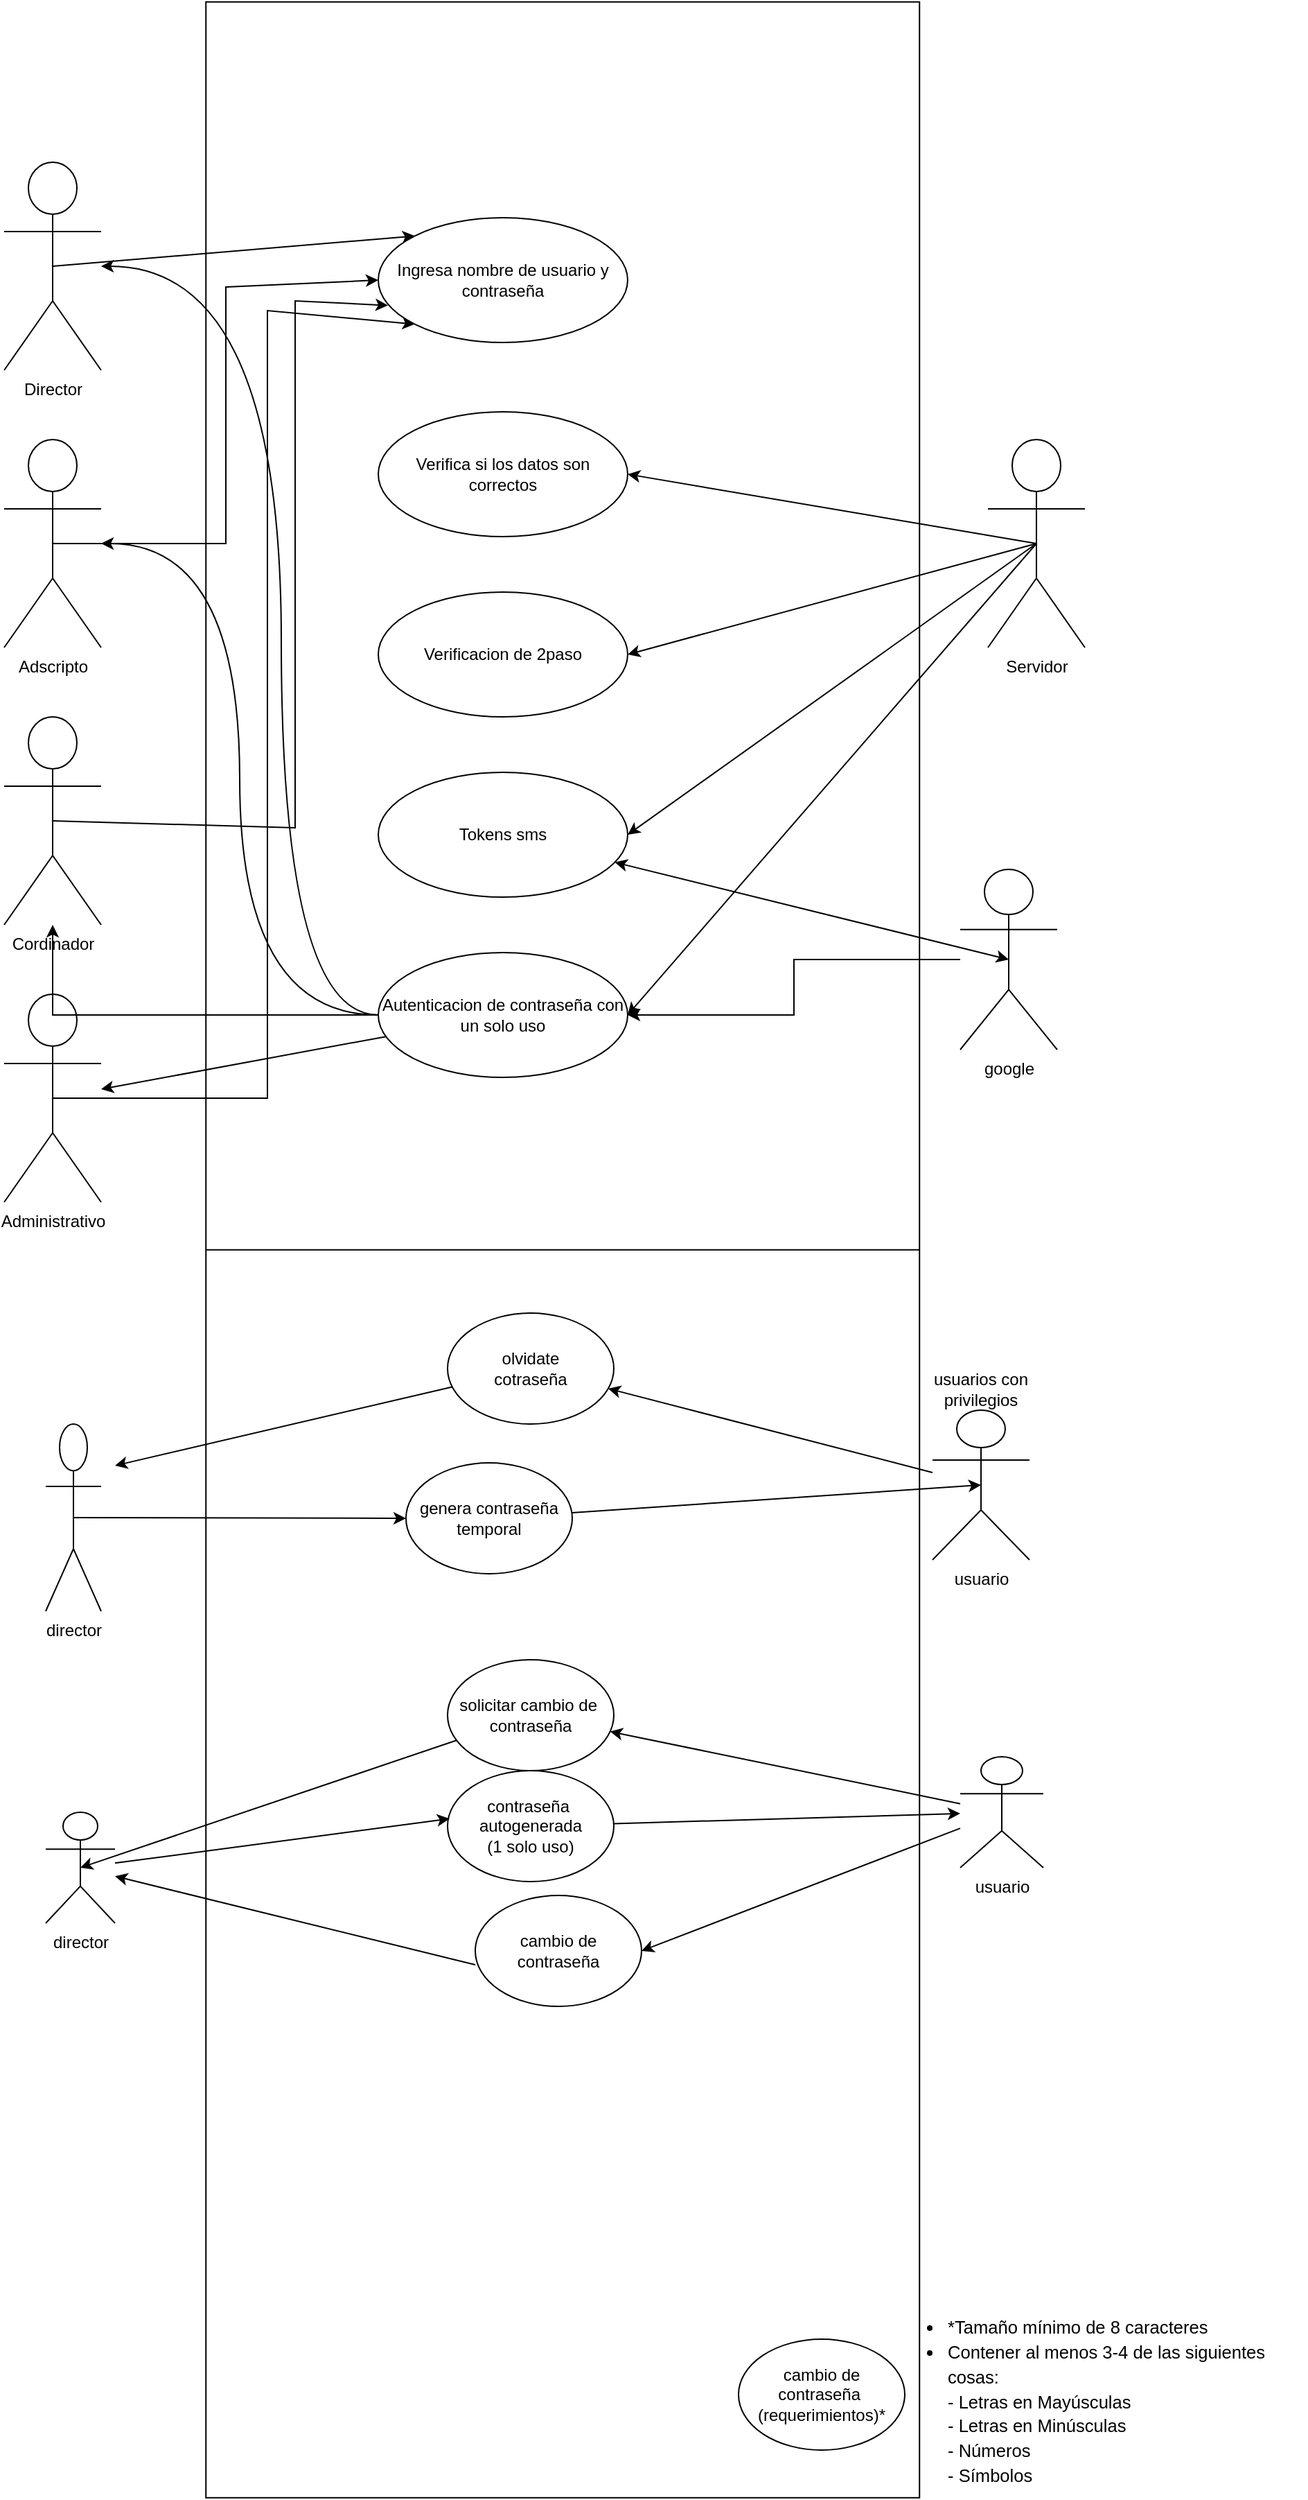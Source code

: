 <mxfile version="20.4.0" type="device" pages="6"><diagram id="CkW2JnD2uyrbigyfVXcD" name="Casos De Usos"><mxGraphModel dx="868" dy="492" grid="1" gridSize="10" guides="1" tooltips="1" connect="1" arrows="1" fold="1" page="1" pageScale="1" pageWidth="827" pageHeight="1169" math="0" shadow="0"><root><mxCell id="0"/><mxCell id="1" parent="0"/><mxCell id="y5O7Vqf3GT97fi_PkBa1-27" value="" style="rounded=0;whiteSpace=wrap;html=1;fillColor=none;gradientColor=#ffffff;rotation=90;" parent="1" vertex="1"><mxGeometry x="-466.88" y="736.88" width="1800" height="515" as="geometry"/></mxCell><mxCell id="y5O7Vqf3GT97fi_PkBa1-5" value="Director&lt;br&gt;" style="shape=umlActor;verticalLabelPosition=bottom;verticalAlign=top;html=1;outlineConnect=0;" parent="1" vertex="1"><mxGeometry x="30" y="210" width="70" height="150" as="geometry"/></mxCell><mxCell id="y5O7Vqf3GT97fi_PkBa1-10" value="Adscripto&lt;br&gt;" style="shape=umlActor;verticalLabelPosition=bottom;verticalAlign=top;html=1;outlineConnect=0;" parent="1" vertex="1"><mxGeometry x="30" y="410" width="70" height="150" as="geometry"/></mxCell><mxCell id="y5O7Vqf3GT97fi_PkBa1-11" value="Cordinador&lt;br&gt;" style="shape=umlActor;verticalLabelPosition=bottom;verticalAlign=top;html=1;outlineConnect=0;" parent="1" vertex="1"><mxGeometry x="30" y="610" width="70" height="150" as="geometry"/></mxCell><mxCell id="y5O7Vqf3GT97fi_PkBa1-13" value="Administrativo" style="shape=umlActor;verticalLabelPosition=bottom;verticalAlign=top;html=1;outlineConnect=0;" parent="1" vertex="1"><mxGeometry x="30" y="810" width="70" height="150" as="geometry"/></mxCell><mxCell id="y5O7Vqf3GT97fi_PkBa1-18" value="" style="endArrow=classic;html=1;rounded=0;exitX=0.5;exitY=0.5;exitDx=0;exitDy=0;exitPerimeter=0;entryX=0;entryY=0;entryDx=0;entryDy=0;" parent="1" source="y5O7Vqf3GT97fi_PkBa1-5" target="y5O7Vqf3GT97fi_PkBa1-22" edge="1"><mxGeometry width="50" height="50" relative="1" as="geometry"><mxPoint x="350" y="550" as="sourcePoint"/><mxPoint x="220" y="285" as="targetPoint"/></mxGeometry></mxCell><mxCell id="y5O7Vqf3GT97fi_PkBa1-21" value="Servidor&lt;br&gt;" style="shape=umlActor;verticalLabelPosition=bottom;verticalAlign=top;html=1;outlineConnect=0;" parent="1" vertex="1"><mxGeometry x="740" y="410" width="70" height="150" as="geometry"/></mxCell><mxCell id="y5O7Vqf3GT97fi_PkBa1-22" value="Ingresa nombre de usuario y contraseña" style="ellipse;whiteSpace=wrap;html=1;" parent="1" vertex="1"><mxGeometry x="300" y="250" width="180" height="90" as="geometry"/></mxCell><mxCell id="y5O7Vqf3GT97fi_PkBa1-23" value="" style="endArrow=classic;html=1;rounded=0;exitX=0.5;exitY=0.5;exitDx=0;exitDy=0;exitPerimeter=0;entryX=0;entryY=1;entryDx=0;entryDy=0;" parent="1" source="y5O7Vqf3GT97fi_PkBa1-13" target="y5O7Vqf3GT97fi_PkBa1-22" edge="1"><mxGeometry width="50" height="50" relative="1" as="geometry"><mxPoint x="130" y="900" as="sourcePoint"/><mxPoint x="220" y="310" as="targetPoint"/><Array as="points"><mxPoint x="220" y="885"/><mxPoint x="220" y="317"/></Array></mxGeometry></mxCell><mxCell id="y5O7Vqf3GT97fi_PkBa1-24" value="" style="endArrow=classic;html=1;rounded=0;exitX=0.5;exitY=0.5;exitDx=0;exitDy=0;exitPerimeter=0;entryX=0.039;entryY=0.703;entryDx=0;entryDy=0;entryPerimeter=0;" parent="1" source="y5O7Vqf3GT97fi_PkBa1-11" target="y5O7Vqf3GT97fi_PkBa1-22" edge="1"><mxGeometry width="50" height="50" relative="1" as="geometry"><mxPoint x="350" y="640" as="sourcePoint"/><mxPoint x="240" y="310" as="targetPoint"/><Array as="points"><mxPoint x="240" y="690"/><mxPoint x="240" y="310"/></Array></mxGeometry></mxCell><mxCell id="y5O7Vqf3GT97fi_PkBa1-25" value="" style="endArrow=classic;html=1;rounded=0;exitX=0.5;exitY=0.5;exitDx=0;exitDy=0;exitPerimeter=0;entryX=0;entryY=0.5;entryDx=0;entryDy=0;" parent="1" source="y5O7Vqf3GT97fi_PkBa1-10" target="y5O7Vqf3GT97fi_PkBa1-22" edge="1"><mxGeometry width="50" height="50" relative="1" as="geometry"><mxPoint x="350" y="640" as="sourcePoint"/><mxPoint x="190" y="300" as="targetPoint"/><Array as="points"><mxPoint x="190" y="485"/><mxPoint x="190" y="300"/></Array></mxGeometry></mxCell><mxCell id="y5O7Vqf3GT97fi_PkBa1-29" value="Verifica si los datos son correctos" style="ellipse;whiteSpace=wrap;html=1;fillColor=none;gradientColor=#ffffff;" parent="1" vertex="1"><mxGeometry x="300" y="390" width="180" height="90" as="geometry"/></mxCell><mxCell id="y5O7Vqf3GT97fi_PkBa1-30" value="Verificacion de 2paso" style="ellipse;whiteSpace=wrap;html=1;fillColor=none;gradientColor=#ffffff;" parent="1" vertex="1"><mxGeometry x="300" y="520" width="180" height="90" as="geometry"/></mxCell><mxCell id="y5O7Vqf3GT97fi_PkBa1-31" value="Tokens sms" style="ellipse;whiteSpace=wrap;html=1;fillColor=none;gradientColor=#ffffff;" parent="1" vertex="1"><mxGeometry x="300" y="650" width="180" height="90" as="geometry"/></mxCell><mxCell id="WBBtF1o5PJrMfH3vcSqS-10" style="edgeStyle=orthogonalEdgeStyle;rounded=0;orthogonalLoop=1;jettySize=auto;html=1;" parent="1" source="y5O7Vqf3GT97fi_PkBa1-32" target="y5O7Vqf3GT97fi_PkBa1-11" edge="1"><mxGeometry relative="1" as="geometry"/></mxCell><mxCell id="WBBtF1o5PJrMfH3vcSqS-11" style="edgeStyle=orthogonalEdgeStyle;rounded=0;orthogonalLoop=1;jettySize=auto;html=1;strokeColor=default;curved=1;" parent="1" source="y5O7Vqf3GT97fi_PkBa1-32" target="y5O7Vqf3GT97fi_PkBa1-10" edge="1"><mxGeometry relative="1" as="geometry"><Array as="points"><mxPoint x="200" y="825"/><mxPoint x="200" y="485"/></Array></mxGeometry></mxCell><mxCell id="WBBtF1o5PJrMfH3vcSqS-12" style="edgeStyle=orthogonalEdgeStyle;curved=1;rounded=0;orthogonalLoop=1;jettySize=auto;html=1;" parent="1" source="y5O7Vqf3GT97fi_PkBa1-32" target="y5O7Vqf3GT97fi_PkBa1-5" edge="1"><mxGeometry relative="1" as="geometry"><Array as="points"><mxPoint x="230" y="825"/><mxPoint x="230" y="285"/></Array></mxGeometry></mxCell><mxCell id="y5O7Vqf3GT97fi_PkBa1-32" value="Autenticacion de contraseña con un solo uso" style="ellipse;whiteSpace=wrap;html=1;fillColor=none;gradientColor=#ffffff;" parent="1" vertex="1"><mxGeometry x="300" y="780" width="180" height="90" as="geometry"/></mxCell><mxCell id="y5O7Vqf3GT97fi_PkBa1-34" value="" style="endArrow=classic;html=1;rounded=0;exitX=0.5;exitY=0.5;exitDx=0;exitDy=0;exitPerimeter=0;entryX=1;entryY=0.5;entryDx=0;entryDy=0;" parent="1" source="y5O7Vqf3GT97fi_PkBa1-21" target="y5O7Vqf3GT97fi_PkBa1-29" edge="1"><mxGeometry width="50" height="50" relative="1" as="geometry"><mxPoint x="260" y="590" as="sourcePoint"/><mxPoint x="310" y="540" as="targetPoint"/></mxGeometry></mxCell><mxCell id="y5O7Vqf3GT97fi_PkBa1-35" value="" style="endArrow=classic;html=1;rounded=0;exitX=0.5;exitY=0.5;exitDx=0;exitDy=0;exitPerimeter=0;entryX=1;entryY=0.5;entryDx=0;entryDy=0;" parent="1" source="y5O7Vqf3GT97fi_PkBa1-21" target="y5O7Vqf3GT97fi_PkBa1-30" edge="1"><mxGeometry width="50" height="50" relative="1" as="geometry"><mxPoint x="260" y="590" as="sourcePoint"/><mxPoint x="310" y="540" as="targetPoint"/></mxGeometry></mxCell><mxCell id="y5O7Vqf3GT97fi_PkBa1-36" value="" style="endArrow=classic;html=1;rounded=0;exitX=0.5;exitY=0.5;exitDx=0;exitDy=0;exitPerimeter=0;entryX=1;entryY=0.5;entryDx=0;entryDy=0;" parent="1" source="y5O7Vqf3GT97fi_PkBa1-21" target="y5O7Vqf3GT97fi_PkBa1-31" edge="1"><mxGeometry width="50" height="50" relative="1" as="geometry"><mxPoint x="260" y="590" as="sourcePoint"/><mxPoint x="310" y="540" as="targetPoint"/></mxGeometry></mxCell><mxCell id="y5O7Vqf3GT97fi_PkBa1-37" value="" style="endArrow=classic;html=1;rounded=0;exitX=0.5;exitY=0.5;exitDx=0;exitDy=0;exitPerimeter=0;entryX=1;entryY=0.5;entryDx=0;entryDy=0;" parent="1" source="y5O7Vqf3GT97fi_PkBa1-21" target="y5O7Vqf3GT97fi_PkBa1-32" edge="1"><mxGeometry width="50" height="50" relative="1" as="geometry"><mxPoint x="260" y="590" as="sourcePoint"/><mxPoint x="310" y="540" as="targetPoint"/></mxGeometry></mxCell><mxCell id="WBBtF1o5PJrMfH3vcSqS-8" style="edgeStyle=orthogonalEdgeStyle;rounded=0;orthogonalLoop=1;jettySize=auto;html=1;" parent="1" source="WBBtF1o5PJrMfH3vcSqS-1" target="y5O7Vqf3GT97fi_PkBa1-32" edge="1"><mxGeometry relative="1" as="geometry"/></mxCell><mxCell id="WBBtF1o5PJrMfH3vcSqS-1" value="google" style="shape=umlActor;verticalLabelPosition=bottom;verticalAlign=top;html=1;outlineConnect=0;" parent="1" vertex="1"><mxGeometry x="720" y="720" width="70" height="130" as="geometry"/></mxCell><mxCell id="WBBtF1o5PJrMfH3vcSqS-7" value="" style="endArrow=classic;startArrow=classic;html=1;rounded=0;entryX=0.5;entryY=0.5;entryDx=0;entryDy=0;entryPerimeter=0;" parent="1" source="y5O7Vqf3GT97fi_PkBa1-31" target="WBBtF1o5PJrMfH3vcSqS-1" edge="1"><mxGeometry width="50" height="50" relative="1" as="geometry"><mxPoint x="600" y="780" as="sourcePoint"/><mxPoint x="650" y="730" as="targetPoint"/></mxGeometry></mxCell><mxCell id="WBBtF1o5PJrMfH3vcSqS-14" value="" style="endArrow=none;html=1;rounded=0;strokeColor=default;curved=1;entryX=0.5;entryY=0;entryDx=0;entryDy=0;exitX=0.5;exitY=1;exitDx=0;exitDy=0;" parent="1" source="y5O7Vqf3GT97fi_PkBa1-27" target="y5O7Vqf3GT97fi_PkBa1-27" edge="1"><mxGeometry width="50" height="50" relative="1" as="geometry"><mxPoint x="250" y="1020" as="sourcePoint"/><mxPoint x="300" y="970" as="targetPoint"/></mxGeometry></mxCell><mxCell id="WBBtF1o5PJrMfH3vcSqS-15" value="director&lt;br&gt;" style="shape=umlActor;verticalLabelPosition=bottom;verticalAlign=top;html=1;outlineConnect=0;" parent="1" vertex="1"><mxGeometry x="60" y="1120" width="40" height="135" as="geometry"/></mxCell><mxCell id="WBBtF1o5PJrMfH3vcSqS-18" value="genera contraseña&lt;br&gt;temporal" style="ellipse;whiteSpace=wrap;html=1;" parent="1" vertex="1"><mxGeometry x="320" y="1148" width="120" height="80" as="geometry"/></mxCell><mxCell id="WBBtF1o5PJrMfH3vcSqS-19" value="" style="endArrow=classic;html=1;rounded=0;curved=1;exitX=0.5;exitY=0.5;exitDx=0;exitDy=0;exitPerimeter=0;entryX=0;entryY=0.5;entryDx=0;entryDy=0;" parent="1" source="WBBtF1o5PJrMfH3vcSqS-15" target="WBBtF1o5PJrMfH3vcSqS-18" edge="1"><mxGeometry width="50" height="50" relative="1" as="geometry"><mxPoint x="200" y="1220" as="sourcePoint"/><mxPoint x="250" y="1170" as="targetPoint"/></mxGeometry></mxCell><mxCell id="WBBtF1o5PJrMfH3vcSqS-20" value="usuario&lt;br&gt;" style="shape=umlActor;verticalLabelPosition=bottom;verticalAlign=top;html=1;outlineConnect=0;" parent="1" vertex="1"><mxGeometry x="700" y="1110" width="70" height="108" as="geometry"/></mxCell><mxCell id="WBBtF1o5PJrMfH3vcSqS-24" value="" style="endArrow=classic;html=1;rounded=0;curved=1;entryX=0.5;entryY=0.5;entryDx=0;entryDy=0;entryPerimeter=0;" parent="1" source="WBBtF1o5PJrMfH3vcSqS-18" target="WBBtF1o5PJrMfH3vcSqS-20" edge="1"><mxGeometry width="50" height="50" relative="1" as="geometry"><mxPoint x="630" y="1220" as="sourcePoint"/><mxPoint x="680" y="1170" as="targetPoint"/></mxGeometry></mxCell><mxCell id="WBBtF1o5PJrMfH3vcSqS-25" value="olvidate&lt;br&gt;cotraseña" style="ellipse;whiteSpace=wrap;html=1;" parent="1" vertex="1"><mxGeometry x="350" y="1040" width="120" height="80" as="geometry"/></mxCell><mxCell id="WBBtF1o5PJrMfH3vcSqS-26" value="" style="endArrow=classic;html=1;rounded=0;curved=1;" parent="1" source="WBBtF1o5PJrMfH3vcSqS-20" target="WBBtF1o5PJrMfH3vcSqS-25" edge="1"><mxGeometry width="50" height="50" relative="1" as="geometry"><mxPoint x="610" y="1160" as="sourcePoint"/><mxPoint x="660" y="1110" as="targetPoint"/></mxGeometry></mxCell><mxCell id="WBBtF1o5PJrMfH3vcSqS-27" value="" style="endArrow=classic;html=1;rounded=0;curved=1;" parent="1" source="WBBtF1o5PJrMfH3vcSqS-25" edge="1"><mxGeometry width="50" height="50" relative="1" as="geometry"><mxPoint x="310" y="1080" as="sourcePoint"/><mxPoint x="110" y="1150" as="targetPoint"/></mxGeometry></mxCell><mxCell id="WBBtF1o5PJrMfH3vcSqS-28" value="usuario" style="shape=umlActor;verticalLabelPosition=bottom;verticalAlign=top;html=1;outlineConnect=0;" parent="1" vertex="1"><mxGeometry x="720" y="1360" width="60" height="80" as="geometry"/></mxCell><mxCell id="WBBtF1o5PJrMfH3vcSqS-29" value="director" style="shape=umlActor;verticalLabelPosition=bottom;verticalAlign=top;html=1;outlineConnect=0;" parent="1" vertex="1"><mxGeometry x="60" y="1400" width="50" height="80" as="geometry"/></mxCell><mxCell id="WBBtF1o5PJrMfH3vcSqS-30" value="solicitar cambio de&amp;nbsp;&lt;br&gt;contraseña" style="ellipse;whiteSpace=wrap;html=1;" parent="1" vertex="1"><mxGeometry x="350" y="1290" width="120" height="80" as="geometry"/></mxCell><mxCell id="WBBtF1o5PJrMfH3vcSqS-31" value="" style="endArrow=classic;html=1;rounded=0;curved=1;" parent="1" source="WBBtF1o5PJrMfH3vcSqS-28" target="WBBtF1o5PJrMfH3vcSqS-30" edge="1"><mxGeometry width="50" height="50" relative="1" as="geometry"><mxPoint x="100" y="1550" as="sourcePoint"/><mxPoint x="150" y="1500" as="targetPoint"/></mxGeometry></mxCell><mxCell id="WBBtF1o5PJrMfH3vcSqS-32" value="" style="endArrow=classic;html=1;rounded=0;curved=1;entryX=0.5;entryY=0.5;entryDx=0;entryDy=0;entryPerimeter=0;" parent="1" source="WBBtF1o5PJrMfH3vcSqS-30" target="WBBtF1o5PJrMfH3vcSqS-29" edge="1"><mxGeometry width="50" height="50" relative="1" as="geometry"><mxPoint x="280" y="1440" as="sourcePoint"/><mxPoint x="330" y="1390" as="targetPoint"/></mxGeometry></mxCell><mxCell id="WBBtF1o5PJrMfH3vcSqS-33" value="contraseña&amp;nbsp;&lt;br&gt;autogenerada&lt;br&gt;(1 solo uso)" style="ellipse;whiteSpace=wrap;html=1;" parent="1" vertex="1"><mxGeometry x="350" y="1370" width="120" height="80" as="geometry"/></mxCell><mxCell id="WBBtF1o5PJrMfH3vcSqS-34" value="usuarios con privilegios" style="text;html=1;strokeColor=none;fillColor=none;align=center;verticalAlign=middle;whiteSpace=wrap;rounded=0;" parent="1" vertex="1"><mxGeometry x="695" y="1060" width="80" height="70" as="geometry"/></mxCell><mxCell id="WBBtF1o5PJrMfH3vcSqS-35" value="" style="endArrow=classic;html=1;rounded=0;curved=1;entryX=0.012;entryY=0.433;entryDx=0;entryDy=0;entryPerimeter=0;" parent="1" source="WBBtF1o5PJrMfH3vcSqS-29" target="WBBtF1o5PJrMfH3vcSqS-33" edge="1"><mxGeometry width="50" height="50" relative="1" as="geometry"><mxPoint x="160" y="1560" as="sourcePoint"/><mxPoint x="210" y="1510" as="targetPoint"/></mxGeometry></mxCell><mxCell id="WBBtF1o5PJrMfH3vcSqS-36" value="" style="endArrow=classic;html=1;rounded=0;curved=1;" parent="1" source="WBBtF1o5PJrMfH3vcSqS-33" target="WBBtF1o5PJrMfH3vcSqS-28" edge="1"><mxGeometry width="50" height="50" relative="1" as="geometry"><mxPoint x="560" y="1480" as="sourcePoint"/><mxPoint x="610" y="1430" as="targetPoint"/></mxGeometry></mxCell><mxCell id="WBBtF1o5PJrMfH3vcSqS-37" value="" style="endArrow=classic;html=1;rounded=0;curved=1;entryX=1;entryY=0.5;entryDx=0;entryDy=0;" parent="1" source="WBBtF1o5PJrMfH3vcSqS-28" target="WBBtF1o5PJrMfH3vcSqS-38" edge="1"><mxGeometry width="50" height="50" relative="1" as="geometry"><mxPoint x="550" y="1510" as="sourcePoint"/><mxPoint x="600" y="1460" as="targetPoint"/></mxGeometry></mxCell><mxCell id="WBBtF1o5PJrMfH3vcSqS-38" value="cambio de contraseña" style="ellipse;whiteSpace=wrap;html=1;" parent="1" vertex="1"><mxGeometry x="370" y="1460" width="120" height="80" as="geometry"/></mxCell><mxCell id="WBBtF1o5PJrMfH3vcSqS-39" value="" style="endArrow=classic;html=1;rounded=0;curved=1;" parent="1" target="WBBtF1o5PJrMfH3vcSqS-29" edge="1"><mxGeometry width="50" height="50" relative="1" as="geometry"><mxPoint x="370" y="1510" as="sourcePoint"/><mxPoint x="170" y="1490" as="targetPoint"/></mxGeometry></mxCell><mxCell id="WBBtF1o5PJrMfH3vcSqS-41" value="cambio de contraseña&amp;nbsp;&lt;br&gt;(requerimientos)*" style="ellipse;whiteSpace=wrap;html=1;" parent="1" vertex="1"><mxGeometry x="560" y="1780" width="120" height="80" as="geometry"/></mxCell><mxCell id="WBBtF1o5PJrMfH3vcSqS-42" value="&lt;ul style=&quot;line-height: 1.4em; margin-bottom: 4px; margin-top: 4px; font-family: Verdana, &amp;quot;Trebuchet MS&amp;quot;, &amp;quot;Lucida Grande&amp;quot;, Arial, sans-serif; font-size: 12.8px; text-align: left;&quot;&gt;&lt;li&gt;*Tamaño mínimo de 8 caracteres&lt;/li&gt;&lt;li&gt;Contener al menos 3-4 de las siguientes cosas:&lt;br&gt;- Letras en Mayúsculas&lt;br&gt;- Letras en Minúsculas&lt;br&gt;- Números&lt;br&gt;- Símbolos&lt;/li&gt;&lt;/ul&gt;" style="text;html=1;strokeColor=none;fillColor=none;align=center;verticalAlign=middle;whiteSpace=wrap;rounded=0;" parent="1" vertex="1"><mxGeometry x="670" y="1770" width="300" height="110" as="geometry"/></mxCell><mxCell id="rXRSVoxxUECaIvIZ_-Sd-1" value="" style="endArrow=classic;html=1;" parent="1" source="y5O7Vqf3GT97fi_PkBa1-32" target="y5O7Vqf3GT97fi_PkBa1-13" edge="1"><mxGeometry width="50" height="50" relative="1" as="geometry"><mxPoint x="420" y="890" as="sourcePoint"/><mxPoint x="470" y="840" as="targetPoint"/></mxGeometry></mxCell></root></mxGraphModel></diagram><diagram name="Caso de Usos ausentismo" id="MrgrMTbKwdZlUxHJ4i1W"><mxGraphModel dx="1578" dy="2064" grid="1" gridSize="10" guides="1" tooltips="1" connect="1" arrows="1" fold="1" page="1" pageScale="1" pageWidth="827" pageHeight="1169" math="0" shadow="0"><root><mxCell id="2fsqEKBL4MnaEC3YSqka-0"/><mxCell id="2fsqEKBL4MnaEC3YSqka-1" parent="2fsqEKBL4MnaEC3YSqka-0"/><mxCell id="2fsqEKBL4MnaEC3YSqka-2" value="" style="rounded=0;whiteSpace=wrap;html=1;fillColor=none;gradientColor=#ffffff;rotation=90;" parent="2fsqEKBL4MnaEC3YSqka-1" vertex="1"><mxGeometry x="-90" y="320.01" width="1800" height="1151.65" as="geometry"/></mxCell><mxCell id="2fsqEKBL4MnaEC3YSqka-3" value="Monitor&lt;br&gt;" style="shape=umlActor;verticalLabelPosition=bottom;verticalAlign=top;html=1;outlineConnect=0;" parent="2fsqEKBL4MnaEC3YSqka-1" vertex="1"><mxGeometry x="30" y="210" width="70" height="150" as="geometry"/></mxCell><mxCell id="RZzCZpGmM0-Z2SvU1UB3-8" style="edgeStyle=orthogonalEdgeStyle;rounded=0;orthogonalLoop=1;jettySize=auto;html=1;exitX=0.5;exitY=0.5;exitDx=0;exitDy=0;exitPerimeter=0;entryX=0;entryY=0.5;entryDx=0;entryDy=0;" parent="2fsqEKBL4MnaEC3YSqka-1" source="2fsqEKBL4MnaEC3YSqka-4" target="2fsqEKBL4MnaEC3YSqka-14" edge="1"><mxGeometry relative="1" as="geometry"/></mxCell><mxCell id="2fsqEKBL4MnaEC3YSqka-4" value="Usuario &lt;br&gt;Adscripto,&lt;br&gt;Cordinador&lt;br&gt;Y administrativo" style="shape=umlActor;verticalLabelPosition=bottom;verticalAlign=top;html=1;outlineConnect=0;" parent="2fsqEKBL4MnaEC3YSqka-1" vertex="1"><mxGeometry x="30" y="410" width="70" height="150" as="geometry"/></mxCell><mxCell id="2fsqEKBL4MnaEC3YSqka-5" value="Director" style="shape=umlActor;verticalLabelPosition=bottom;verticalAlign=top;html=1;outlineConnect=0;" parent="2fsqEKBL4MnaEC3YSqka-1" vertex="1"><mxGeometry x="30" y="640" width="70" height="150" as="geometry"/></mxCell><mxCell id="RZzCZpGmM0-Z2SvU1UB3-34" style="edgeStyle=orthogonalEdgeStyle;rounded=0;orthogonalLoop=1;jettySize=auto;html=1;exitX=0.5;exitY=0.5;exitDx=0;exitDy=0;exitPerimeter=0;" parent="2fsqEKBL4MnaEC3YSqka-1" source="2fsqEKBL4MnaEC3YSqka-6" target="RZzCZpGmM0-Z2SvU1UB3-33" edge="1"><mxGeometry relative="1" as="geometry"/></mxCell><mxCell id="RZzCZpGmM0-Z2SvU1UB3-44" style="edgeStyle=orthogonalEdgeStyle;rounded=0;orthogonalLoop=1;jettySize=auto;html=1;exitX=0.5;exitY=0.5;exitDx=0;exitDy=0;exitPerimeter=0;entryX=0;entryY=0.5;entryDx=0;entryDy=0;" parent="2fsqEKBL4MnaEC3YSqka-1" source="2fsqEKBL4MnaEC3YSqka-6" target="RZzCZpGmM0-Z2SvU1UB3-35" edge="1"><mxGeometry relative="1" as="geometry"/></mxCell><mxCell id="RZzCZpGmM0-Z2SvU1UB3-45" style="edgeStyle=orthogonalEdgeStyle;rounded=0;orthogonalLoop=1;jettySize=auto;html=1;exitX=0.5;exitY=0.5;exitDx=0;exitDy=0;exitPerimeter=0;" parent="2fsqEKBL4MnaEC3YSqka-1" source="2fsqEKBL4MnaEC3YSqka-6" target="RZzCZpGmM0-Z2SvU1UB3-37" edge="1"><mxGeometry relative="1" as="geometry"/></mxCell><mxCell id="RZzCZpGmM0-Z2SvU1UB3-46" style="edgeStyle=orthogonalEdgeStyle;rounded=0;orthogonalLoop=1;jettySize=auto;html=1;exitX=0.5;exitY=0.5;exitDx=0;exitDy=0;exitPerimeter=0;entryX=0;entryY=0.5;entryDx=0;entryDy=0;" parent="2fsqEKBL4MnaEC3YSqka-1" source="2fsqEKBL4MnaEC3YSqka-6" target="RZzCZpGmM0-Z2SvU1UB3-39" edge="1"><mxGeometry relative="1" as="geometry"/></mxCell><mxCell id="RZzCZpGmM0-Z2SvU1UB3-47" style="edgeStyle=orthogonalEdgeStyle;rounded=0;orthogonalLoop=1;jettySize=auto;html=1;exitX=0.5;exitY=0.5;exitDx=0;exitDy=0;exitPerimeter=0;entryX=0;entryY=0.5;entryDx=0;entryDy=0;" parent="2fsqEKBL4MnaEC3YSqka-1" source="2fsqEKBL4MnaEC3YSqka-6" target="RZzCZpGmM0-Z2SvU1UB3-41" edge="1"><mxGeometry relative="1" as="geometry"/></mxCell><mxCell id="2fsqEKBL4MnaEC3YSqka-6" value="Admin" style="shape=umlActor;verticalLabelPosition=bottom;verticalAlign=top;html=1;outlineConnect=0;" parent="2fsqEKBL4MnaEC3YSqka-1" vertex="1"><mxGeometry x="30" y="840" width="70" height="150" as="geometry"/></mxCell><mxCell id="2fsqEKBL4MnaEC3YSqka-7" value="" style="endArrow=classic;html=1;rounded=0;exitX=0.5;exitY=0.5;exitDx=0;exitDy=0;exitPerimeter=0;entryX=0;entryY=0;entryDx=0;entryDy=0;" parent="2fsqEKBL4MnaEC3YSqka-1" source="2fsqEKBL4MnaEC3YSqka-3" target="2fsqEKBL4MnaEC3YSqka-13" edge="1"><mxGeometry width="50" height="50" relative="1" as="geometry"><mxPoint x="350" y="550" as="sourcePoint"/><mxPoint x="220" y="285" as="targetPoint"/></mxGeometry></mxCell><mxCell id="2fsqEKBL4MnaEC3YSqka-9" value="Login" style="ellipse;whiteSpace=wrap;html=1;" parent="2fsqEKBL4MnaEC3YSqka-1" vertex="1"><mxGeometry x="300" y="250" width="180" height="90" as="geometry"/></mxCell><mxCell id="RZzCZpGmM0-Z2SvU1UB3-6" style="edgeStyle=orthogonalEdgeStyle;rounded=0;orthogonalLoop=1;jettySize=auto;html=1;exitX=1;exitY=0.5;exitDx=0;exitDy=0;entryX=0;entryY=0.5;entryDx=0;entryDy=0;" parent="2fsqEKBL4MnaEC3YSqka-1" source="2fsqEKBL4MnaEC3YSqka-13" target="RZzCZpGmM0-Z2SvU1UB3-2" edge="1"><mxGeometry relative="1" as="geometry"/></mxCell><mxCell id="2fsqEKBL4MnaEC3YSqka-13" value="Listar Ausentismo&lt;br&gt;" style="ellipse;whiteSpace=wrap;html=1;fillColor=none;gradientColor=#ffffff;" parent="2fsqEKBL4MnaEC3YSqka-1" vertex="1"><mxGeometry x="300" y="390" width="180" height="90" as="geometry"/></mxCell><mxCell id="RZzCZpGmM0-Z2SvU1UB3-10" style="edgeStyle=orthogonalEdgeStyle;rounded=0;orthogonalLoop=1;jettySize=auto;html=1;exitX=1;exitY=0;exitDx=0;exitDy=0;entryX=1;entryY=1;entryDx=0;entryDy=0;" parent="2fsqEKBL4MnaEC3YSqka-1" source="2fsqEKBL4MnaEC3YSqka-14" target="2fsqEKBL4MnaEC3YSqka-9" edge="1"><mxGeometry relative="1" as="geometry"/></mxCell><mxCell id="RZzCZpGmM0-Z2SvU1UB3-11" value="Infclude" style="edgeLabel;html=1;align=center;verticalAlign=middle;resizable=0;points=[];" parent="RZzCZpGmM0-Z2SvU1UB3-10" vertex="1" connectable="0"><mxGeometry x="-0.105" y="2" relative="1" as="geometry"><mxPoint x="1" y="60" as="offset"/></mxGeometry></mxCell><mxCell id="RZzCZpGmM0-Z2SvU1UB3-14" style="edgeStyle=orthogonalEdgeStyle;rounded=0;orthogonalLoop=1;jettySize=auto;html=1;exitX=1;exitY=0.5;exitDx=0;exitDy=0;entryX=0;entryY=0.5;entryDx=0;entryDy=0;" parent="2fsqEKBL4MnaEC3YSqka-1" source="2fsqEKBL4MnaEC3YSqka-14" target="RZzCZpGmM0-Z2SvU1UB3-12" edge="1"><mxGeometry relative="1" as="geometry"/></mxCell><mxCell id="2fsqEKBL4MnaEC3YSqka-14" value="Ingresa ausentismos" style="ellipse;whiteSpace=wrap;html=1;fillColor=none;gradientColor=#ffffff;" parent="2fsqEKBL4MnaEC3YSqka-1" vertex="1"><mxGeometry x="300" y="520" width="180" height="90" as="geometry"/></mxCell><mxCell id="RZzCZpGmM0-Z2SvU1UB3-32" style="edgeStyle=orthogonalEdgeStyle;rounded=0;orthogonalLoop=1;jettySize=auto;html=1;exitX=0.5;exitY=0.5;exitDx=0;exitDy=0;exitPerimeter=0;" parent="2fsqEKBL4MnaEC3YSqka-1" source="2fsqEKBL4MnaEC3YSqka-28" target="2fsqEKBL4MnaEC3YSqka-14" edge="1"><mxGeometry relative="1" as="geometry"><Array as="points"><mxPoint x="310" y="1187"/></Array></mxGeometry></mxCell><mxCell id="2fsqEKBL4MnaEC3YSqka-28" value="director&lt;br&gt;" style="shape=umlActor;verticalLabelPosition=bottom;verticalAlign=top;html=1;outlineConnect=0;" parent="2fsqEKBL4MnaEC3YSqka-1" vertex="1"><mxGeometry x="60" y="1120" width="40" height="135" as="geometry"/></mxCell><mxCell id="2fsqEKBL4MnaEC3YSqka-29" value="Valida Registro&lt;br&gt;de usuario" style="ellipse;whiteSpace=wrap;html=1;" parent="2fsqEKBL4MnaEC3YSqka-1" vertex="1"><mxGeometry x="280" y="1190" width="120" height="80" as="geometry"/></mxCell><mxCell id="2fsqEKBL4MnaEC3YSqka-30" value="" style="endArrow=classic;html=1;rounded=0;curved=1;exitX=0.5;exitY=0.5;exitDx=0;exitDy=0;exitPerimeter=0;entryX=0;entryY=0.5;entryDx=0;entryDy=0;" parent="2fsqEKBL4MnaEC3YSqka-1" source="2fsqEKBL4MnaEC3YSqka-28" target="2fsqEKBL4MnaEC3YSqka-29" edge="1"><mxGeometry width="50" height="50" relative="1" as="geometry"><mxPoint x="200" y="1220" as="sourcePoint"/><mxPoint x="250" y="1170" as="targetPoint"/></mxGeometry></mxCell><mxCell id="2fsqEKBL4MnaEC3YSqka-32" value="" style="endArrow=classic;html=1;rounded=0;curved=1;entryX=0;entryY=0.5;entryDx=0;entryDy=0;" parent="2fsqEKBL4MnaEC3YSqka-1" source="2fsqEKBL4MnaEC3YSqka-29" target="2fsqEKBL4MnaEC3YSqka-42" edge="1"><mxGeometry width="50" height="50" relative="1" as="geometry"><mxPoint x="630" y="1220" as="sourcePoint"/><mxPoint x="735" y="1164" as="targetPoint"/></mxGeometry></mxCell><mxCell id="RZzCZpGmM0-Z2SvU1UB3-31" value="&amp;lt;&amp;lt; Include &amp;gt;&amp;gt;" style="edgeLabel;html=1;align=center;verticalAlign=middle;resizable=0;points=[];" parent="2fsqEKBL4MnaEC3YSqka-32" vertex="1" connectable="0"><mxGeometry x="-0.257" y="2" relative="1" as="geometry"><mxPoint as="offset"/></mxGeometry></mxCell><mxCell id="2fsqEKBL4MnaEC3YSqka-36" value="usuario" style="shape=umlActor;verticalLabelPosition=bottom;verticalAlign=top;html=1;outlineConnect=0;" parent="2fsqEKBL4MnaEC3YSqka-1" vertex="1"><mxGeometry x="720" y="1360" width="60" height="80" as="geometry"/></mxCell><mxCell id="2fsqEKBL4MnaEC3YSqka-37" value="director" style="shape=umlActor;verticalLabelPosition=bottom;verticalAlign=top;html=1;outlineConnect=0;" parent="2fsqEKBL4MnaEC3YSqka-1" vertex="1"><mxGeometry x="60" y="1400" width="50" height="80" as="geometry"/></mxCell><mxCell id="2fsqEKBL4MnaEC3YSqka-38" value="solicitar cambio de&amp;nbsp;&lt;br&gt;contraseña" style="ellipse;whiteSpace=wrap;html=1;" parent="2fsqEKBL4MnaEC3YSqka-1" vertex="1"><mxGeometry x="350" y="1290" width="120" height="80" as="geometry"/></mxCell><mxCell id="2fsqEKBL4MnaEC3YSqka-39" value="" style="endArrow=classic;html=1;rounded=0;curved=1;" parent="2fsqEKBL4MnaEC3YSqka-1" source="2fsqEKBL4MnaEC3YSqka-36" target="2fsqEKBL4MnaEC3YSqka-38" edge="1"><mxGeometry width="50" height="50" relative="1" as="geometry"><mxPoint x="100" y="1550" as="sourcePoint"/><mxPoint x="150" y="1500" as="targetPoint"/></mxGeometry></mxCell><mxCell id="2fsqEKBL4MnaEC3YSqka-40" value="" style="endArrow=classic;html=1;rounded=0;curved=1;entryX=0.5;entryY=0.5;entryDx=0;entryDy=0;entryPerimeter=0;" parent="2fsqEKBL4MnaEC3YSqka-1" source="2fsqEKBL4MnaEC3YSqka-38" target="2fsqEKBL4MnaEC3YSqka-37" edge="1"><mxGeometry width="50" height="50" relative="1" as="geometry"><mxPoint x="280" y="1440" as="sourcePoint"/><mxPoint x="330" y="1390" as="targetPoint"/></mxGeometry></mxCell><mxCell id="2fsqEKBL4MnaEC3YSqka-41" value="contraseña&amp;nbsp;&lt;br&gt;autogenerada&lt;br&gt;(1 solo uso)" style="ellipse;whiteSpace=wrap;html=1;" parent="2fsqEKBL4MnaEC3YSqka-1" vertex="1"><mxGeometry x="350" y="1370" width="120" height="80" as="geometry"/></mxCell><mxCell id="2fsqEKBL4MnaEC3YSqka-42" value="Registro" style="text;html=1;strokeColor=none;fillColor=none;align=center;verticalAlign=middle;whiteSpace=wrap;rounded=0;" parent="2fsqEKBL4MnaEC3YSqka-1" vertex="1"><mxGeometry x="500" y="1210" width="80" height="70" as="geometry"/></mxCell><mxCell id="2fsqEKBL4MnaEC3YSqka-43" value="" style="endArrow=classic;html=1;rounded=0;curved=1;entryX=0.012;entryY=0.433;entryDx=0;entryDy=0;entryPerimeter=0;" parent="2fsqEKBL4MnaEC3YSqka-1" source="2fsqEKBL4MnaEC3YSqka-37" target="2fsqEKBL4MnaEC3YSqka-41" edge="1"><mxGeometry width="50" height="50" relative="1" as="geometry"><mxPoint x="160" y="1560" as="sourcePoint"/><mxPoint x="210" y="1510" as="targetPoint"/></mxGeometry></mxCell><mxCell id="2fsqEKBL4MnaEC3YSqka-44" value="" style="endArrow=classic;html=1;rounded=0;curved=1;" parent="2fsqEKBL4MnaEC3YSqka-1" source="2fsqEKBL4MnaEC3YSqka-41" target="2fsqEKBL4MnaEC3YSqka-36" edge="1"><mxGeometry width="50" height="50" relative="1" as="geometry"><mxPoint x="560" y="1480" as="sourcePoint"/><mxPoint x="610" y="1430" as="targetPoint"/></mxGeometry></mxCell><mxCell id="2fsqEKBL4MnaEC3YSqka-45" value="" style="endArrow=classic;html=1;rounded=0;curved=1;entryX=1;entryY=0.5;entryDx=0;entryDy=0;" parent="2fsqEKBL4MnaEC3YSqka-1" source="2fsqEKBL4MnaEC3YSqka-36" target="2fsqEKBL4MnaEC3YSqka-46" edge="1"><mxGeometry width="50" height="50" relative="1" as="geometry"><mxPoint x="550" y="1510" as="sourcePoint"/><mxPoint x="600" y="1460" as="targetPoint"/></mxGeometry></mxCell><mxCell id="2fsqEKBL4MnaEC3YSqka-46" value="cambio de contraseña" style="ellipse;whiteSpace=wrap;html=1;" parent="2fsqEKBL4MnaEC3YSqka-1" vertex="1"><mxGeometry x="370" y="1460" width="120" height="80" as="geometry"/></mxCell><mxCell id="2fsqEKBL4MnaEC3YSqka-47" value="" style="endArrow=classic;html=1;rounded=0;curved=1;" parent="2fsqEKBL4MnaEC3YSqka-1" target="2fsqEKBL4MnaEC3YSqka-37" edge="1"><mxGeometry width="50" height="50" relative="1" as="geometry"><mxPoint x="370" y="1510" as="sourcePoint"/><mxPoint x="170" y="1490" as="targetPoint"/></mxGeometry></mxCell><mxCell id="RZzCZpGmM0-Z2SvU1UB3-7" style="edgeStyle=orthogonalEdgeStyle;rounded=0;orthogonalLoop=1;jettySize=auto;html=1;exitX=1;exitY=0.5;exitDx=0;exitDy=0;entryX=0;entryY=0.5;entryDx=0;entryDy=0;" parent="2fsqEKBL4MnaEC3YSqka-1" source="RZzCZpGmM0-Z2SvU1UB3-2" target="RZzCZpGmM0-Z2SvU1UB3-5" edge="1"><mxGeometry relative="1" as="geometry"/></mxCell><mxCell id="RZzCZpGmM0-Z2SvU1UB3-2" value="Seleccionar fecha&lt;br&gt;del sistema" style="ellipse;whiteSpace=wrap;html=1;fillColor=none;gradientColor=#ffffff;" parent="2fsqEKBL4MnaEC3YSqka-1" vertex="1"><mxGeometry x="647" y="390" width="180" height="90" as="geometry"/></mxCell><mxCell id="RZzCZpGmM0-Z2SvU1UB3-5" value="Paginado&lt;br&gt;60 segundos&lt;br&gt;por turno" style="ellipse;whiteSpace=wrap;html=1;fillColor=none;gradientColor=#ffffff;" parent="2fsqEKBL4MnaEC3YSqka-1" vertex="1"><mxGeometry x="920" y="390" width="180" height="90" as="geometry"/></mxCell><mxCell id="RZzCZpGmM0-Z2SvU1UB3-19" style="edgeStyle=orthogonalEdgeStyle;rounded=0;orthogonalLoop=1;jettySize=auto;html=1;exitX=1;exitY=0.5;exitDx=0;exitDy=0;entryX=0;entryY=0.5;entryDx=0;entryDy=0;" parent="2fsqEKBL4MnaEC3YSqka-1" source="RZzCZpGmM0-Z2SvU1UB3-12" target="RZzCZpGmM0-Z2SvU1UB3-18" edge="1"><mxGeometry relative="1" as="geometry"/></mxCell><mxCell id="RZzCZpGmM0-Z2SvU1UB3-21" style="edgeStyle=orthogonalEdgeStyle;rounded=0;orthogonalLoop=1;jettySize=auto;html=1;exitX=1;exitY=0.5;exitDx=0;exitDy=0;entryX=0;entryY=0.5;entryDx=0;entryDy=0;" parent="2fsqEKBL4MnaEC3YSqka-1" source="RZzCZpGmM0-Z2SvU1UB3-12" target="RZzCZpGmM0-Z2SvU1UB3-20" edge="1"><mxGeometry relative="1" as="geometry"/></mxCell><mxCell id="RZzCZpGmM0-Z2SvU1UB3-23" style="edgeStyle=orthogonalEdgeStyle;rounded=0;orthogonalLoop=1;jettySize=auto;html=1;exitX=1;exitY=0.5;exitDx=0;exitDy=0;entryX=0;entryY=0.5;entryDx=0;entryDy=0;" parent="2fsqEKBL4MnaEC3YSqka-1" source="RZzCZpGmM0-Z2SvU1UB3-12" target="RZzCZpGmM0-Z2SvU1UB3-22" edge="1"><mxGeometry relative="1" as="geometry"/></mxCell><mxCell id="RZzCZpGmM0-Z2SvU1UB3-25" style="edgeStyle=orthogonalEdgeStyle;rounded=0;orthogonalLoop=1;jettySize=auto;html=1;exitX=1;exitY=0.5;exitDx=0;exitDy=0;entryX=0;entryY=0.5;entryDx=0;entryDy=0;" parent="2fsqEKBL4MnaEC3YSqka-1" source="RZzCZpGmM0-Z2SvU1UB3-12" target="RZzCZpGmM0-Z2SvU1UB3-24" edge="1"><mxGeometry relative="1" as="geometry"/></mxCell><mxCell id="RZzCZpGmM0-Z2SvU1UB3-26" style="edgeStyle=orthogonalEdgeStyle;rounded=0;orthogonalLoop=1;jettySize=auto;html=1;exitX=0.5;exitY=1;exitDx=0;exitDy=0;entryX=0.5;entryY=0;entryDx=0;entryDy=0;" parent="2fsqEKBL4MnaEC3YSqka-1" source="RZzCZpGmM0-Z2SvU1UB3-12" target="RZzCZpGmM0-Z2SvU1UB3-15" edge="1"><mxGeometry relative="1" as="geometry"><Array as="points"><mxPoint x="650" y="640"/><mxPoint x="650" y="640"/></Array></mxGeometry></mxCell><mxCell id="RZzCZpGmM0-Z2SvU1UB3-27" value="Include" style="edgeLabel;html=1;align=center;verticalAlign=middle;resizable=0;points=[];" parent="RZzCZpGmM0-Z2SvU1UB3-26" vertex="1" connectable="0"><mxGeometry x="0.263" y="1" relative="1" as="geometry"><mxPoint as="offset"/></mxGeometry></mxCell><mxCell id="RZzCZpGmM0-Z2SvU1UB3-12" value="Selecciona Cedula&lt;br&gt;Docente" style="ellipse;whiteSpace=wrap;html=1;fillColor=none;gradientColor=#ffffff;" parent="2fsqEKBL4MnaEC3YSqka-1" vertex="1"><mxGeometry x="560" y="520" width="180" height="90" as="geometry"/></mxCell><mxCell id="RZzCZpGmM0-Z2SvU1UB3-15" value="Docente" style="ellipse;whiteSpace=wrap;html=1;fillColor=none;gradientColor=#ffffff;" parent="2fsqEKBL4MnaEC3YSqka-1" vertex="1"><mxGeometry x="430" y="660" width="180" height="90" as="geometry"/></mxCell><mxCell id="RZzCZpGmM0-Z2SvU1UB3-18" value="Fecha Inicio&lt;br&gt;" style="ellipse;whiteSpace=wrap;html=1;fillColor=none;gradientColor=#ffffff;" parent="2fsqEKBL4MnaEC3YSqka-1" vertex="1"><mxGeometry x="830" y="520" width="180" height="90" as="geometry"/></mxCell><mxCell id="RZzCZpGmM0-Z2SvU1UB3-20" value="Fecha Fin" style="ellipse;whiteSpace=wrap;html=1;fillColor=none;gradientColor=#ffffff;" parent="2fsqEKBL4MnaEC3YSqka-1" vertex="1"><mxGeometry x="830" y="610" width="180" height="90" as="geometry"/></mxCell><mxCell id="RZzCZpGmM0-Z2SvU1UB3-22" value="Turno" style="ellipse;whiteSpace=wrap;html=1;fillColor=none;gradientColor=#ffffff;" parent="2fsqEKBL4MnaEC3YSqka-1" vertex="1"><mxGeometry x="830" y="700" width="180" height="90" as="geometry"/></mxCell><mxCell id="RZzCZpGmM0-Z2SvU1UB3-24" value="Motivo&lt;br&gt;-Llegada tarde&lt;br&gt;-Falta&lt;br&gt;-Articulo" style="ellipse;whiteSpace=wrap;html=1;fillColor=none;gradientColor=#ffffff;" parent="2fsqEKBL4MnaEC3YSqka-1" vertex="1"><mxGeometry x="830" y="790" width="180" height="90" as="geometry"/></mxCell><mxCell id="RZzCZpGmM0-Z2SvU1UB3-33" value="Crea Directores" style="ellipse;whiteSpace=wrap;html=1;fillColor=none;gradientColor=#ffffff;" parent="2fsqEKBL4MnaEC3YSqka-1" vertex="1"><mxGeometry x="600" y="760" width="180" height="90" as="geometry"/></mxCell><mxCell id="RZzCZpGmM0-Z2SvU1UB3-35" value="Importar docentes" style="ellipse;whiteSpace=wrap;html=1;fillColor=none;gradientColor=#ffffff;" parent="2fsqEKBL4MnaEC3YSqka-1" vertex="1"><mxGeometry x="600" y="850" width="180" height="90" as="geometry"/></mxCell><mxCell id="RZzCZpGmM0-Z2SvU1UB3-37" value="Listar Docentes" style="ellipse;whiteSpace=wrap;html=1;fillColor=none;gradientColor=#ffffff;" parent="2fsqEKBL4MnaEC3YSqka-1" vertex="1"><mxGeometry x="600" y="940" width="180" height="90" as="geometry"/></mxCell><mxCell id="RZzCZpGmM0-Z2SvU1UB3-39" value="Asignar Grupos" style="ellipse;whiteSpace=wrap;html=1;fillColor=none;gradientColor=#ffffff;" parent="2fsqEKBL4MnaEC3YSqka-1" vertex="1"><mxGeometry x="600" y="1030" width="180" height="90" as="geometry"/></mxCell><mxCell id="RZzCZpGmM0-Z2SvU1UB3-41" value="Settear Tiempo de refresco" style="ellipse;whiteSpace=wrap;html=1;fillColor=none;gradientColor=#ffffff;" parent="2fsqEKBL4MnaEC3YSqka-1" vertex="1"><mxGeometry x="600" y="1120" width="180" height="90" as="geometry"/></mxCell></root></mxGraphModel></diagram><diagram id="eE7-lmcugl52c7iEO3QJ" name="Diagrama De Clases"><mxGraphModel dx="868" dy="492" grid="1" gridSize="10" guides="1" tooltips="1" connect="1" arrows="1" fold="1" page="1" pageScale="1" pageWidth="827" pageHeight="1169" math="0" shadow="0"><root><mxCell id="OFatQ6cOMKHTDHqLrfoe-0"/><mxCell id="OFatQ6cOMKHTDHqLrfoe-1" parent="OFatQ6cOMKHTDHqLrfoe-0"/><mxCell id="OFatQ6cOMKHTDHqLrfoe-2" value="Usuario" style="swimlane;fontStyle=1;align=center;verticalAlign=top;childLayout=stackLayout;horizontal=1;startSize=26;horizontalStack=0;resizeParent=1;resizeParentMax=0;resizeLast=0;collapsible=1;marginBottom=0;" parent="OFatQ6cOMKHTDHqLrfoe-1" vertex="1"><mxGeometry x="30" y="170" width="160" height="142" as="geometry"/></mxCell><mxCell id="OFatQ6cOMKHTDHqLrfoe-3" value="+ Nombre&#10;+ Apellido&#10;+ Teléfono&#10;+ Cédula&#10;+ Correo&#10;" style="text;strokeColor=none;fillColor=none;align=left;verticalAlign=top;spacingLeft=4;spacingRight=4;overflow=hidden;rotatable=0;points=[[0,0.5],[1,0.5]];portConstraint=eastwest;" parent="OFatQ6cOMKHTDHqLrfoe-2" vertex="1"><mxGeometry y="26" width="160" height="74" as="geometry"/></mxCell><mxCell id="OFatQ6cOMKHTDHqLrfoe-4" value="" style="line;strokeWidth=1;fillColor=none;align=left;verticalAlign=middle;spacingTop=-1;spacingLeft=3;spacingRight=3;rotatable=0;labelPosition=right;points=[];portConstraint=eastwest;" parent="OFatQ6cOMKHTDHqLrfoe-2" vertex="1"><mxGeometry y="100" width="160" height="10" as="geometry"/></mxCell><mxCell id="OFatQ6cOMKHTDHqLrfoe-5" value="- Login" style="text;strokeColor=none;fillColor=none;align=left;verticalAlign=top;spacingLeft=4;spacingRight=4;overflow=hidden;rotatable=0;points=[[0,0.5],[1,0.5]];portConstraint=eastwest;" parent="OFatQ6cOMKHTDHqLrfoe-2" vertex="1"><mxGeometry y="110" width="160" height="32" as="geometry"/></mxCell><mxCell id="eLhyWaPAMA0s5MjlNSr4-0" value="Login" style="swimlane;fontStyle=1;align=center;verticalAlign=top;childLayout=stackLayout;horizontal=1;startSize=26;horizontalStack=0;resizeParent=1;resizeParentMax=0;resizeLast=0;collapsible=1;marginBottom=0;" parent="OFatQ6cOMKHTDHqLrfoe-1" vertex="1"><mxGeometry x="670" y="181" width="160" height="104" as="geometry"/></mxCell><mxCell id="eLhyWaPAMA0s5MjlNSr4-1" value="+ Usuario&#10;+ Contaseña&#10;" style="text;strokeColor=none;fillColor=none;align=left;verticalAlign=top;spacingLeft=4;spacingRight=4;overflow=hidden;rotatable=0;points=[[0,0.5],[1,0.5]];portConstraint=eastwest;" parent="eLhyWaPAMA0s5MjlNSr4-0" vertex="1"><mxGeometry y="26" width="160" height="44" as="geometry"/></mxCell><mxCell id="eLhyWaPAMA0s5MjlNSr4-2" value="" style="line;strokeWidth=1;fillColor=none;align=left;verticalAlign=middle;spacingTop=-1;spacingLeft=3;spacingRight=3;rotatable=0;labelPosition=right;points=[];portConstraint=eastwest;" parent="eLhyWaPAMA0s5MjlNSr4-0" vertex="1"><mxGeometry y="70" width="160" height="8" as="geometry"/></mxCell><mxCell id="eLhyWaPAMA0s5MjlNSr4-3" value="- Olvidar Contraseña&#10;" style="text;strokeColor=none;fillColor=none;align=left;verticalAlign=top;spacingLeft=4;spacingRight=4;overflow=hidden;rotatable=0;points=[[0,0.5],[1,0.5]];portConstraint=eastwest;" parent="eLhyWaPAMA0s5MjlNSr4-0" vertex="1"><mxGeometry y="78" width="160" height="26" as="geometry"/></mxCell><mxCell id="hr8sbrddDG07R3j03-bG-0" value="2FA" style="swimlane;fontStyle=1;align=center;verticalAlign=top;childLayout=stackLayout;horizontal=1;startSize=26;horizontalStack=0;resizeParent=1;resizeParentMax=0;resizeLast=0;collapsible=1;marginBottom=0;" parent="OFatQ6cOMKHTDHqLrfoe-1" vertex="1"><mxGeometry x="350" y="340" width="160" height="86" as="geometry"/></mxCell><mxCell id="hr8sbrddDG07R3j03-bG-1" value="+ Token" style="text;strokeColor=none;fillColor=none;align=left;verticalAlign=top;spacingLeft=4;spacingRight=4;overflow=hidden;rotatable=0;points=[[0,0.5],[1,0.5]];portConstraint=eastwest;" parent="hr8sbrddDG07R3j03-bG-0" vertex="1"><mxGeometry y="26" width="160" height="26" as="geometry"/></mxCell><mxCell id="hr8sbrddDG07R3j03-bG-2" value="" style="line;strokeWidth=1;fillColor=none;align=left;verticalAlign=middle;spacingTop=-1;spacingLeft=3;spacingRight=3;rotatable=0;labelPosition=right;points=[];portConstraint=eastwest;" parent="hr8sbrddDG07R3j03-bG-0" vertex="1"><mxGeometry y="52" width="160" height="8" as="geometry"/></mxCell><mxCell id="hr8sbrddDG07R3j03-bG-3" value="- Verificación " style="text;strokeColor=none;fillColor=none;align=left;verticalAlign=top;spacingLeft=4;spacingRight=4;overflow=hidden;rotatable=0;points=[[0,0.5],[1,0.5]];portConstraint=eastwest;" parent="hr8sbrddDG07R3j03-bG-0" vertex="1"><mxGeometry y="60" width="160" height="26" as="geometry"/></mxCell><mxCell id="vMNKrqI4xYFrRn0T7FOR-0" value="1" style="endArrow=open;html=1;endSize=12;startArrow=diamondThin;startSize=14;startFill=1;edgeStyle=orthogonalEdgeStyle;align=left;verticalAlign=bottom;exitX=-0.025;exitY=-0.231;exitDx=0;exitDy=0;entryX=1;entryY=0.857;entryDx=0;entryDy=0;entryPerimeter=0;exitPerimeter=0;" parent="OFatQ6cOMKHTDHqLrfoe-1" source="hr8sbrddDG07R3j03-bG-1" target="OFatQ6cOMKHTDHqLrfoe-3" edge="1"><mxGeometry x="-0.928" y="19" relative="1" as="geometry"><mxPoint x="450" y="300" as="sourcePoint"/><mxPoint x="610" y="300" as="targetPoint"/><mxPoint as="offset"/></mxGeometry></mxCell><mxCell id="vMNKrqI4xYFrRn0T7FOR-1" value="1" style="endArrow=open;html=1;endSize=12;startArrow=diamondThin;startSize=14;startFill=1;edgeStyle=orthogonalEdgeStyle;align=left;verticalAlign=bottom;entryX=1;entryY=0.5;entryDx=0;entryDy=0;" parent="OFatQ6cOMKHTDHqLrfoe-1" source="eLhyWaPAMA0s5MjlNSr4-3" target="hr8sbrddDG07R3j03-bG-1" edge="1"><mxGeometry x="-0.856" y="20" relative="1" as="geometry"><mxPoint x="650" y="260" as="sourcePoint"/><mxPoint x="600" y="310" as="targetPoint"/><mxPoint as="offset"/><Array as="points"><mxPoint x="580" y="260"/><mxPoint x="580" y="379"/></Array></mxGeometry></mxCell><mxCell id="vMNKrqI4xYFrRn0T7FOR-2" value="Registra " style="swimlane;fontStyle=1;align=center;verticalAlign=top;childLayout=stackLayout;horizontal=1;startSize=26;horizontalStack=0;resizeParent=1;resizeParentMax=0;resizeLast=0;collapsible=1;marginBottom=0;" parent="OFatQ6cOMKHTDHqLrfoe-1" vertex="1"><mxGeometry x="390" y="20" width="160" height="94" as="geometry"/></mxCell><mxCell id="vMNKrqI4xYFrRn0T7FOR-3" value="+ Usuario&#10;+ Contraseña" style="text;strokeColor=none;fillColor=none;align=left;verticalAlign=top;spacingLeft=4;spacingRight=4;overflow=hidden;rotatable=0;points=[[0,0.5],[1,0.5]];portConstraint=eastwest;" parent="vMNKrqI4xYFrRn0T7FOR-2" vertex="1"><mxGeometry y="26" width="160" height="34" as="geometry"/></mxCell><mxCell id="vMNKrqI4xYFrRn0T7FOR-4" value="" style="line;strokeWidth=1;fillColor=none;align=left;verticalAlign=middle;spacingTop=-1;spacingLeft=3;spacingRight=3;rotatable=0;labelPosition=right;points=[];portConstraint=eastwest;" parent="vMNKrqI4xYFrRn0T7FOR-2" vertex="1"><mxGeometry y="60" width="160" height="8" as="geometry"/></mxCell><mxCell id="vMNKrqI4xYFrRn0T7FOR-5" value="- Registro" style="text;strokeColor=none;fillColor=none;align=left;verticalAlign=top;spacingLeft=4;spacingRight=4;overflow=hidden;rotatable=0;points=[[0,0.5],[1,0.5]];portConstraint=eastwest;" parent="vMNKrqI4xYFrRn0T7FOR-2" vertex="1"><mxGeometry y="68" width="160" height="26" as="geometry"/></mxCell><mxCell id="vMNKrqI4xYFrRn0T7FOR-6" value="1" style="endArrow=open;html=1;endSize=12;startArrow=diamondThin;startSize=14;startFill=1;edgeStyle=orthogonalEdgeStyle;align=left;verticalAlign=bottom;exitX=1;exitY=0.5;exitDx=0;exitDy=0;entryX=0.444;entryY=0.016;entryDx=0;entryDy=0;entryPerimeter=0;" parent="OFatQ6cOMKHTDHqLrfoe-1" source="vMNKrqI4xYFrRn0T7FOR-3" target="eLhyWaPAMA0s5MjlNSr4-0" edge="1"><mxGeometry x="-1" y="3" relative="1" as="geometry"><mxPoint x="440" y="210" as="sourcePoint"/><mxPoint x="600" y="210" as="targetPoint"/></mxGeometry></mxCell><mxCell id="vMNKrqI4xYFrRn0T7FOR-7" value="1" style="endArrow=open;html=1;endSize=12;startArrow=diamondThin;startSize=14;startFill=1;edgeStyle=orthogonalEdgeStyle;align=left;verticalAlign=bottom;exitX=1;exitY=0.048;exitDx=0;exitDy=0;exitPerimeter=0;" parent="OFatQ6cOMKHTDHqLrfoe-1" source="OFatQ6cOMKHTDHqLrfoe-3" target="vMNKrqI4xYFrRn0T7FOR-3" edge="1"><mxGeometry x="-0.941" relative="1" as="geometry"><mxPoint x="440" y="210" as="sourcePoint"/><mxPoint x="250" y="70" as="targetPoint"/><mxPoint as="offset"/></mxGeometry></mxCell><mxCell id="VRvKWwcnv1cFMPl40hY9-0" style="edgeStyle=orthogonalEdgeStyle;rounded=0;orthogonalLoop=1;jettySize=auto;html=1;" parent="OFatQ6cOMKHTDHqLrfoe-1" source="OFatQ6cOMKHTDHqLrfoe-3" target="eLhyWaPAMA0s5MjlNSr4-1" edge="1"><mxGeometry relative="1" as="geometry"><Array as="points"><mxPoint x="660" y="233"/><mxPoint x="660" y="229"/></Array></mxGeometry></mxCell></root></mxGraphModel></diagram><diagram name="Diagrama de clases ausentismo" id="LQRdLLNZd7nCj5wkfGfp"><mxGraphModel dx="868" dy="492" grid="1" gridSize="10" guides="1" tooltips="1" connect="1" arrows="1" fold="1" page="1" pageScale="1" pageWidth="827" pageHeight="1169" math="0" shadow="0"><root><mxCell id="aKPvhNXFAi35JTHjokf1-0"/><mxCell id="aKPvhNXFAi35JTHjokf1-1" parent="aKPvhNXFAi35JTHjokf1-0"/><mxCell id="ejuAtUmlVMlFHjH8htl--25" style="edgeStyle=orthogonalEdgeStyle;rounded=0;orthogonalLoop=1;jettySize=auto;html=1;exitX=0.502;exitY=0.969;exitDx=0;exitDy=0;entryX=0.5;entryY=0;entryDx=0;entryDy=0;exitPerimeter=0;" parent="aKPvhNXFAi35JTHjokf1-1" source="aKPvhNXFAi35JTHjokf1-5" target="ejuAtUmlVMlFHjH8htl--0" edge="1"><mxGeometry relative="1" as="geometry"/></mxCell><mxCell id="ejuAtUmlVMlFHjH8htl--26" value="&amp;lt;&amp;lt;Enum&amp;gt;&amp;gt;" style="edgeLabel;html=1;align=center;verticalAlign=middle;resizable=0;points=[];" parent="ejuAtUmlVMlFHjH8htl--25" vertex="1" connectable="0"><mxGeometry x="-0.189" y="-3" relative="1" as="geometry"><mxPoint x="53" y="89" as="offset"/></mxGeometry></mxCell><mxCell id="ejuAtUmlVMlFHjH8htl--27" style="edgeStyle=orthogonalEdgeStyle;rounded=0;orthogonalLoop=1;jettySize=auto;html=1;exitX=0.502;exitY=0.995;exitDx=0;exitDy=0;entryX=0.5;entryY=0;entryDx=0;entryDy=0;exitPerimeter=0;" parent="aKPvhNXFAi35JTHjokf1-1" source="aKPvhNXFAi35JTHjokf1-5" target="ejuAtUmlVMlFHjH8htl--11" edge="1"><mxGeometry relative="1" as="geometry"/></mxCell><mxCell id="aKPvhNXFAi35JTHjokf1-2" value="Usuario" style="swimlane;fontStyle=1;align=center;verticalAlign=top;childLayout=stackLayout;horizontal=1;startSize=26;horizontalStack=0;resizeParent=1;resizeParentMax=0;resizeLast=0;collapsible=1;marginBottom=0;" parent="aKPvhNXFAi35JTHjokf1-1" vertex="1"><mxGeometry x="30" y="170" width="160" height="112" as="geometry"/></mxCell><mxCell id="aKPvhNXFAi35JTHjokf1-3" value="+ NombreYApellido&#10;+C.I.&#10;" style="text;strokeColor=none;fillColor=none;align=left;verticalAlign=top;spacingLeft=4;spacingRight=4;overflow=hidden;rotatable=0;points=[[0,0.5],[1,0.5]];portConstraint=eastwest;" parent="aKPvhNXFAi35JTHjokf1-2" vertex="1"><mxGeometry y="26" width="160" height="44" as="geometry"/></mxCell><mxCell id="aKPvhNXFAi35JTHjokf1-4" value="" style="line;strokeWidth=1;fillColor=none;align=left;verticalAlign=middle;spacingTop=-1;spacingLeft=3;spacingRight=3;rotatable=0;labelPosition=right;points=[];portConstraint=eastwest;" parent="aKPvhNXFAi35JTHjokf1-2" vertex="1"><mxGeometry y="70" width="160" height="10" as="geometry"/></mxCell><mxCell id="aKPvhNXFAi35JTHjokf1-5" value="- Login" style="text;strokeColor=none;fillColor=none;align=left;verticalAlign=top;spacingLeft=4;spacingRight=4;overflow=hidden;rotatable=0;points=[[0,0.5],[1,0.5]];portConstraint=eastwest;" parent="aKPvhNXFAi35JTHjokf1-2" vertex="1"><mxGeometry y="80" width="160" height="32" as="geometry"/></mxCell><mxCell id="aKPvhNXFAi35JTHjokf1-6" value="Login" style="swimlane;fontStyle=1;align=center;verticalAlign=top;childLayout=stackLayout;horizontal=1;startSize=26;horizontalStack=0;resizeParent=1;resizeParentMax=0;resizeLast=0;collapsible=1;marginBottom=0;" parent="aKPvhNXFAi35JTHjokf1-1" vertex="1"><mxGeometry x="670" y="181" width="160" height="104" as="geometry"/></mxCell><mxCell id="aKPvhNXFAi35JTHjokf1-7" value="+ Usuario&#10;+ Contaseña&#10;" style="text;strokeColor=none;fillColor=none;align=left;verticalAlign=top;spacingLeft=4;spacingRight=4;overflow=hidden;rotatable=0;points=[[0,0.5],[1,0.5]];portConstraint=eastwest;" parent="aKPvhNXFAi35JTHjokf1-6" vertex="1"><mxGeometry y="26" width="160" height="44" as="geometry"/></mxCell><mxCell id="aKPvhNXFAi35JTHjokf1-8" value="" style="line;strokeWidth=1;fillColor=none;align=left;verticalAlign=middle;spacingTop=-1;spacingLeft=3;spacingRight=3;rotatable=0;labelPosition=right;points=[];portConstraint=eastwest;" parent="aKPvhNXFAi35JTHjokf1-6" vertex="1"><mxGeometry y="70" width="160" height="8" as="geometry"/></mxCell><mxCell id="aKPvhNXFAi35JTHjokf1-9" value="- Olvidar Contraseña&#10;" style="text;strokeColor=none;fillColor=none;align=left;verticalAlign=top;spacingLeft=4;spacingRight=4;overflow=hidden;rotatable=0;points=[[0,0.5],[1,0.5]];portConstraint=eastwest;" parent="aKPvhNXFAi35JTHjokf1-6" vertex="1"><mxGeometry y="78" width="160" height="26" as="geometry"/></mxCell><mxCell id="aKPvhNXFAi35JTHjokf1-10" value="2FA" style="swimlane;fontStyle=1;align=center;verticalAlign=top;childLayout=stackLayout;horizontal=1;startSize=26;horizontalStack=0;resizeParent=1;resizeParentMax=0;resizeLast=0;collapsible=1;marginBottom=0;" parent="aKPvhNXFAi35JTHjokf1-1" vertex="1"><mxGeometry x="350" y="340" width="160" height="86" as="geometry"/></mxCell><mxCell id="aKPvhNXFAi35JTHjokf1-11" value="+ Token" style="text;strokeColor=none;fillColor=none;align=left;verticalAlign=top;spacingLeft=4;spacingRight=4;overflow=hidden;rotatable=0;points=[[0,0.5],[1,0.5]];portConstraint=eastwest;" parent="aKPvhNXFAi35JTHjokf1-10" vertex="1"><mxGeometry y="26" width="160" height="26" as="geometry"/></mxCell><mxCell id="aKPvhNXFAi35JTHjokf1-12" value="" style="line;strokeWidth=1;fillColor=none;align=left;verticalAlign=middle;spacingTop=-1;spacingLeft=3;spacingRight=3;rotatable=0;labelPosition=right;points=[];portConstraint=eastwest;" parent="aKPvhNXFAi35JTHjokf1-10" vertex="1"><mxGeometry y="52" width="160" height="8" as="geometry"/></mxCell><mxCell id="aKPvhNXFAi35JTHjokf1-13" value="- Verificación " style="text;strokeColor=none;fillColor=none;align=left;verticalAlign=top;spacingLeft=4;spacingRight=4;overflow=hidden;rotatable=0;points=[[0,0.5],[1,0.5]];portConstraint=eastwest;" parent="aKPvhNXFAi35JTHjokf1-10" vertex="1"><mxGeometry y="60" width="160" height="26" as="geometry"/></mxCell><mxCell id="aKPvhNXFAi35JTHjokf1-14" value="1" style="endArrow=open;html=1;endSize=12;startArrow=diamondThin;startSize=14;startFill=1;edgeStyle=orthogonalEdgeStyle;align=left;verticalAlign=bottom;exitX=-0.025;exitY=-0.231;exitDx=0;exitDy=0;entryX=1;entryY=0.857;entryDx=0;entryDy=0;entryPerimeter=0;exitPerimeter=0;" parent="aKPvhNXFAi35JTHjokf1-1" source="aKPvhNXFAi35JTHjokf1-11" target="aKPvhNXFAi35JTHjokf1-3" edge="1"><mxGeometry x="-0.928" y="19" relative="1" as="geometry"><mxPoint x="450" y="300" as="sourcePoint"/><mxPoint x="610" y="300" as="targetPoint"/><mxPoint as="offset"/></mxGeometry></mxCell><mxCell id="aKPvhNXFAi35JTHjokf1-15" value="1" style="endArrow=open;html=1;endSize=12;startArrow=diamondThin;startSize=14;startFill=1;edgeStyle=orthogonalEdgeStyle;align=left;verticalAlign=bottom;entryX=1;entryY=0.5;entryDx=0;entryDy=0;" parent="aKPvhNXFAi35JTHjokf1-1" source="aKPvhNXFAi35JTHjokf1-9" target="aKPvhNXFAi35JTHjokf1-11" edge="1"><mxGeometry x="-0.856" y="20" relative="1" as="geometry"><mxPoint x="650" y="260" as="sourcePoint"/><mxPoint x="600" y="310" as="targetPoint"/><mxPoint as="offset"/><Array as="points"><mxPoint x="580" y="260"/><mxPoint x="580" y="379"/></Array></mxGeometry></mxCell><mxCell id="aKPvhNXFAi35JTHjokf1-16" value="Registra " style="swimlane;fontStyle=1;align=center;verticalAlign=top;childLayout=stackLayout;horizontal=1;startSize=26;horizontalStack=0;resizeParent=1;resizeParentMax=0;resizeLast=0;collapsible=1;marginBottom=0;" parent="aKPvhNXFAi35JTHjokf1-1" vertex="1"><mxGeometry x="390" y="20" width="160" height="114" as="geometry"/></mxCell><mxCell id="aKPvhNXFAi35JTHjokf1-17" value="+ Usuario&#10;+ Contraseña&#10;+ Email" style="text;strokeColor=none;fillColor=none;align=left;verticalAlign=top;spacingLeft=4;spacingRight=4;overflow=hidden;rotatable=0;points=[[0,0.5],[1,0.5]];portConstraint=eastwest;" parent="aKPvhNXFAi35JTHjokf1-16" vertex="1"><mxGeometry y="26" width="160" height="54" as="geometry"/></mxCell><mxCell id="aKPvhNXFAi35JTHjokf1-18" value="" style="line;strokeWidth=1;fillColor=none;align=left;verticalAlign=middle;spacingTop=-1;spacingLeft=3;spacingRight=3;rotatable=0;labelPosition=right;points=[];portConstraint=eastwest;" parent="aKPvhNXFAi35JTHjokf1-16" vertex="1"><mxGeometry y="80" width="160" height="8" as="geometry"/></mxCell><mxCell id="aKPvhNXFAi35JTHjokf1-19" value="- Registro" style="text;strokeColor=none;fillColor=none;align=left;verticalAlign=top;spacingLeft=4;spacingRight=4;overflow=hidden;rotatable=0;points=[[0,0.5],[1,0.5]];portConstraint=eastwest;" parent="aKPvhNXFAi35JTHjokf1-16" vertex="1"><mxGeometry y="88" width="160" height="26" as="geometry"/></mxCell><mxCell id="aKPvhNXFAi35JTHjokf1-20" value="1" style="endArrow=open;html=1;endSize=12;startArrow=diamondThin;startSize=14;startFill=1;edgeStyle=orthogonalEdgeStyle;align=left;verticalAlign=bottom;exitX=1;exitY=0.5;exitDx=0;exitDy=0;entryX=0.444;entryY=0.016;entryDx=0;entryDy=0;entryPerimeter=0;" parent="aKPvhNXFAi35JTHjokf1-1" source="aKPvhNXFAi35JTHjokf1-17" target="aKPvhNXFAi35JTHjokf1-6" edge="1"><mxGeometry x="-1" y="3" relative="1" as="geometry"><mxPoint x="440" y="210" as="sourcePoint"/><mxPoint x="600" y="210" as="targetPoint"/></mxGeometry></mxCell><mxCell id="aKPvhNXFAi35JTHjokf1-21" value="1" style="endArrow=open;html=1;endSize=12;startArrow=diamondThin;startSize=14;startFill=1;edgeStyle=orthogonalEdgeStyle;align=left;verticalAlign=bottom;exitX=1;exitY=0.048;exitDx=0;exitDy=0;exitPerimeter=0;" parent="aKPvhNXFAi35JTHjokf1-1" source="aKPvhNXFAi35JTHjokf1-3" target="aKPvhNXFAi35JTHjokf1-17" edge="1"><mxGeometry x="-0.941" relative="1" as="geometry"><mxPoint x="440" y="210" as="sourcePoint"/><mxPoint x="250" y="70" as="targetPoint"/><mxPoint as="offset"/></mxGeometry></mxCell><mxCell id="aKPvhNXFAi35JTHjokf1-22" style="edgeStyle=orthogonalEdgeStyle;rounded=0;orthogonalLoop=1;jettySize=auto;html=1;" parent="aKPvhNXFAi35JTHjokf1-1" source="aKPvhNXFAi35JTHjokf1-3" target="aKPvhNXFAi35JTHjokf1-7" edge="1"><mxGeometry relative="1" as="geometry"><Array as="points"><mxPoint x="660" y="233"/><mxPoint x="660" y="229"/></Array></mxGeometry></mxCell><mxCell id="ejuAtUmlVMlFHjH8htl--0" value="&lt;&lt;Enum&gt;&gt; Funcionario&#10;" style="swimlane;fontStyle=1;align=center;verticalAlign=top;childLayout=stackLayout;horizontal=1;startSize=26;horizontalStack=0;resizeParent=1;resizeParentMax=0;resizeLast=0;collapsible=1;marginBottom=0;" parent="aKPvhNXFAi35JTHjokf1-1" vertex="1"><mxGeometry x="30" y="480" width="160" height="100" as="geometry"/></mxCell><mxCell id="ejuAtUmlVMlFHjH8htl--2" value="" style="line;strokeWidth=1;fillColor=none;align=left;verticalAlign=middle;spacingTop=-1;spacingLeft=3;spacingRight=3;rotatable=0;labelPosition=right;points=[];portConstraint=eastwest;" parent="ejuAtUmlVMlFHjH8htl--0" vertex="1"><mxGeometry y="26" width="160" height="10" as="geometry"/></mxCell><mxCell id="ejuAtUmlVMlFHjH8htl--1" value="+TipoRol&#10;-RegistrarFaltas&#10;-RealizarConsultas" style="text;strokeColor=none;fillColor=none;align=left;verticalAlign=top;spacingLeft=4;spacingRight=4;overflow=hidden;rotatable=0;points=[[0,0.5],[1,0.5]];portConstraint=eastwest;" parent="ejuAtUmlVMlFHjH8htl--0" vertex="1"><mxGeometry y="36" width="160" height="64" as="geometry"/></mxCell><mxCell id="ejuAtUmlVMlFHjH8htl--5" value="Admin" style="swimlane;fontStyle=1;align=center;verticalAlign=top;childLayout=stackLayout;horizontal=1;startSize=26;horizontalStack=0;resizeParent=1;resizeParentMax=0;resizeLast=0;collapsible=1;marginBottom=0;" parent="aKPvhNXFAi35JTHjokf1-1" vertex="1"><mxGeometry x="30" y="600" width="160" height="150" as="geometry"/></mxCell><mxCell id="ejuAtUmlVMlFHjH8htl--6" value="+Usuario&#10;+Contraseña&#10;+IP" style="text;strokeColor=none;fillColor=none;align=left;verticalAlign=top;spacingLeft=4;spacingRight=4;overflow=hidden;rotatable=0;points=[[0,0.5],[1,0.5]];portConstraint=eastwest;" parent="ejuAtUmlVMlFHjH8htl--5" vertex="1"><mxGeometry y="26" width="160" height="54" as="geometry"/></mxCell><mxCell id="ejuAtUmlVMlFHjH8htl--7" value="" style="line;strokeWidth=1;fillColor=none;align=left;verticalAlign=middle;spacingTop=-1;spacingLeft=3;spacingRight=3;rotatable=0;labelPosition=right;points=[];portConstraint=eastwest;" parent="ejuAtUmlVMlFHjH8htl--5" vertex="1"><mxGeometry y="80" width="160" height="10" as="geometry"/></mxCell><mxCell id="ejuAtUmlVMlFHjH8htl--23" value="-CrearDirectores&lt;br&gt;-ImportarDocentes&lt;br&gt;-AsignaFunciones" style="text;html=1;align=center;verticalAlign=middle;resizable=0;points=[];autosize=1;strokeColor=none;fillColor=none;" parent="ejuAtUmlVMlFHjH8htl--5" vertex="1"><mxGeometry y="90" width="160" height="60" as="geometry"/></mxCell><mxCell id="ejuAtUmlVMlFHjH8htl--8" value="Ausentismo" style="swimlane;fontStyle=1;align=center;verticalAlign=top;childLayout=stackLayout;horizontal=1;startSize=26;horizontalStack=0;resizeParent=1;resizeParentMax=0;resizeLast=0;collapsible=1;marginBottom=0;" parent="aKPvhNXFAi35JTHjokf1-1" vertex="1"><mxGeometry x="500" y="475" width="225" height="150" as="geometry"/></mxCell><mxCell id="ejuAtUmlVMlFHjH8htl--9" value="+FechaInicio&#10;+FechaFin&#10;+Motivo&#10;+Turno&#10;" style="text;strokeColor=none;fillColor=none;align=left;verticalAlign=top;spacingLeft=4;spacingRight=4;overflow=hidden;rotatable=0;points=[[0,0.5],[1,0.5]];portConstraint=eastwest;" parent="ejuAtUmlVMlFHjH8htl--8" vertex="1"><mxGeometry y="26" width="225" height="74" as="geometry"/></mxCell><mxCell id="ejuAtUmlVMlFHjH8htl--10" value="" style="line;strokeWidth=1;fillColor=none;align=left;verticalAlign=middle;spacingTop=-1;spacingLeft=3;spacingRight=3;rotatable=0;labelPosition=right;points=[];portConstraint=eastwest;" parent="ejuAtUmlVMlFHjH8htl--8" vertex="1"><mxGeometry y="100" width="225" height="10" as="geometry"/></mxCell><mxCell id="ejuAtUmlVMlFHjH8htl--29" value="-AsignarDocente(CI) = Ausentismo&lt;br&gt;-ListarAusentismos" style="text;html=1;align=center;verticalAlign=middle;resizable=0;points=[];autosize=1;strokeColor=none;fillColor=none;" parent="ejuAtUmlVMlFHjH8htl--8" vertex="1"><mxGeometry y="110" width="225" height="40" as="geometry"/></mxCell><mxCell id="ejuAtUmlVMlFHjH8htl--11" value="Director" style="swimlane;fontStyle=1;align=center;verticalAlign=top;childLayout=stackLayout;horizontal=1;startSize=26;horizontalStack=0;resizeParent=1;resizeParentMax=0;resizeLast=0;collapsible=1;marginBottom=0;" parent="aKPvhNXFAi35JTHjokf1-1" vertex="1"><mxGeometry x="240" y="480" width="160" height="76" as="geometry"/></mxCell><mxCell id="ejuAtUmlVMlFHjH8htl--13" value="" style="line;strokeWidth=1;fillColor=none;align=left;verticalAlign=middle;spacingTop=-1;spacingLeft=3;spacingRight=3;rotatable=0;labelPosition=right;points=[];portConstraint=eastwest;" parent="ejuAtUmlVMlFHjH8htl--11" vertex="1"><mxGeometry y="26" width="160" height="10" as="geometry"/></mxCell><mxCell id="ejuAtUmlVMlFHjH8htl--24" value="-ValidarFuncionario&lt;br&gt;-RegistrarUsuarios" style="text;html=1;align=center;verticalAlign=middle;resizable=0;points=[];autosize=1;strokeColor=none;fillColor=none;" parent="ejuAtUmlVMlFHjH8htl--11" vertex="1"><mxGeometry y="36" width="160" height="40" as="geometry"/></mxCell><mxCell id="ejuAtUmlVMlFHjH8htl--20" value="Monitor" style="swimlane;fontStyle=1;align=center;verticalAlign=top;childLayout=stackLayout;horizontal=1;startSize=26;horizontalStack=0;resizeParent=1;resizeParentMax=0;resizeLast=0;collapsible=1;marginBottom=0;" parent="aKPvhNXFAi35JTHjokf1-1" vertex="1"><mxGeometry x="300" y="595" width="160" height="110" as="geometry"/></mxCell><mxCell id="ejuAtUmlVMlFHjH8htl--21" value="+TiemoDePaginado&#10;+IP" style="text;strokeColor=none;fillColor=none;align=left;verticalAlign=top;spacingLeft=4;spacingRight=4;overflow=hidden;rotatable=0;points=[[0,0.5],[1,0.5]];portConstraint=eastwest;" parent="ejuAtUmlVMlFHjH8htl--20" vertex="1"><mxGeometry y="26" width="160" height="74" as="geometry"/></mxCell><mxCell id="ejuAtUmlVMlFHjH8htl--22" value="" style="line;strokeWidth=1;fillColor=none;align=left;verticalAlign=middle;spacingTop=-1;spacingLeft=3;spacingRight=3;rotatable=0;labelPosition=right;points=[];portConstraint=eastwest;" parent="ejuAtUmlVMlFHjH8htl--20" vertex="1"><mxGeometry y="100" width="160" height="10" as="geometry"/></mxCell><mxCell id="ejuAtUmlVMlFHjH8htl--28" style="edgeStyle=orthogonalEdgeStyle;rounded=0;orthogonalLoop=1;jettySize=auto;html=1;entryX=0;entryY=0.5;entryDx=0;entryDy=0;" parent="aKPvhNXFAi35JTHjokf1-1" target="ejuAtUmlVMlFHjH8htl--6" edge="1"><mxGeometry relative="1" as="geometry"><mxPoint x="110" y="290" as="sourcePoint"/></mxGeometry></mxCell><mxCell id="ejuAtUmlVMlFHjH8htl--32" value="" style="endArrow=none;dashed=1;html=1;dashPattern=1 3;strokeWidth=2;rounded=0;entryX=0.524;entryY=1.046;entryDx=0;entryDy=0;entryPerimeter=0;exitX=1;exitY=0.5;exitDx=0;exitDy=0;" parent="aKPvhNXFAi35JTHjokf1-1" source="ejuAtUmlVMlFHjH8htl--21" target="ejuAtUmlVMlFHjH8htl--29" edge="1"><mxGeometry width="50" height="50" relative="1" as="geometry"><mxPoint x="510" y="730" as="sourcePoint"/><mxPoint x="560" y="680" as="targetPoint"/></mxGeometry></mxCell><mxCell id="ejuAtUmlVMlFHjH8htl--36" value="Docente" style="swimlane;fontStyle=1;align=center;verticalAlign=top;childLayout=stackLayout;horizontal=1;startSize=26;horizontalStack=0;resizeParent=1;resizeParentMax=0;resizeLast=0;collapsible=1;marginBottom=0;" parent="aKPvhNXFAi35JTHjokf1-1" vertex="1"><mxGeometry x="700" y="650" width="160" height="86" as="geometry"/></mxCell><mxCell id="ejuAtUmlVMlFHjH8htl--39" value="+Grupos" style="text;html=1;align=center;verticalAlign=middle;resizable=0;points=[];autosize=1;strokeColor=none;fillColor=none;" parent="ejuAtUmlVMlFHjH8htl--36" vertex="1"><mxGeometry y="26" width="160" height="30" as="geometry"/></mxCell><mxCell id="ejuAtUmlVMlFHjH8htl--37" value="" style="line;strokeWidth=1;fillColor=none;align=left;verticalAlign=middle;spacingTop=-1;spacingLeft=3;spacingRight=3;rotatable=0;labelPosition=right;points=[];portConstraint=eastwest;" parent="ejuAtUmlVMlFHjH8htl--36" vertex="1"><mxGeometry y="56" width="160" height="10" as="geometry"/></mxCell><mxCell id="ejuAtUmlVMlFHjH8htl--40" value="Text" style="text;html=1;align=center;verticalAlign=middle;resizable=0;points=[];autosize=1;strokeColor=none;fillColor=none;" parent="ejuAtUmlVMlFHjH8htl--36" vertex="1"><mxGeometry y="66" width="160" height="20" as="geometry"/></mxCell><mxCell id="ejuAtUmlVMlFHjH8htl--41" value="&lt;&lt;Enum&gt;&gt; Turno" style="swimlane;fontStyle=1;align=center;verticalAlign=top;childLayout=stackLayout;horizontal=1;startSize=26;horizontalStack=0;resizeParent=1;resizeParentMax=0;resizeLast=0;collapsible=1;marginBottom=0;" parent="aKPvhNXFAi35JTHjokf1-1" vertex="1"><mxGeometry x="240" y="720" width="160" height="106" as="geometry"/></mxCell><mxCell id="ejuAtUmlVMlFHjH8htl--42" value="Matutino&lt;br&gt;Vespertino&lt;br&gt;Intermedio&lt;br&gt;Nocturno" style="text;html=1;align=center;verticalAlign=middle;resizable=0;points=[];autosize=1;strokeColor=none;fillColor=none;" parent="ejuAtUmlVMlFHjH8htl--41" vertex="1"><mxGeometry y="26" width="160" height="70" as="geometry"/></mxCell><mxCell id="ejuAtUmlVMlFHjH8htl--43" value="" style="line;strokeWidth=1;fillColor=none;align=left;verticalAlign=middle;spacingTop=-1;spacingLeft=3;spacingRight=3;rotatable=0;labelPosition=right;points=[];portConstraint=eastwest;" parent="ejuAtUmlVMlFHjH8htl--41" vertex="1"><mxGeometry y="96" width="160" height="10" as="geometry"/></mxCell><mxCell id="ejuAtUmlVMlFHjH8htl--45" value="Grupos" style="swimlane;fontStyle=1;align=center;verticalAlign=top;childLayout=stackLayout;horizontal=1;startSize=26;horizontalStack=0;resizeParent=1;resizeParentMax=0;resizeLast=0;collapsible=1;marginBottom=0;" parent="aKPvhNXFAi35JTHjokf1-1" vertex="1"><mxGeometry x="460" y="720" width="160" height="86" as="geometry"/></mxCell><mxCell id="ejuAtUmlVMlFHjH8htl--46" value="+Grupos" style="text;html=1;align=center;verticalAlign=middle;resizable=0;points=[];autosize=1;strokeColor=none;fillColor=none;" parent="ejuAtUmlVMlFHjH8htl--45" vertex="1"><mxGeometry y="26" width="160" height="30" as="geometry"/></mxCell><mxCell id="ejuAtUmlVMlFHjH8htl--47" value="" style="line;strokeWidth=1;fillColor=none;align=left;verticalAlign=middle;spacingTop=-1;spacingLeft=3;spacingRight=3;rotatable=0;labelPosition=right;points=[];portConstraint=eastwest;" parent="ejuAtUmlVMlFHjH8htl--45" vertex="1"><mxGeometry y="56" width="160" height="10" as="geometry"/></mxCell><mxCell id="ejuAtUmlVMlFHjH8htl--48" value="Text" style="text;html=1;align=center;verticalAlign=middle;resizable=0;points=[];autosize=1;strokeColor=none;fillColor=none;" parent="ejuAtUmlVMlFHjH8htl--45" vertex="1"><mxGeometry y="66" width="160" height="20" as="geometry"/></mxCell><mxCell id="ejuAtUmlVMlFHjH8htl--49" value="1" style="endArrow=open;html=1;endSize=12;startArrow=diamondThin;startSize=14;startFill=1;edgeStyle=orthogonalEdgeStyle;align=left;verticalAlign=bottom;exitX=-0.025;exitY=-0.231;exitDx=0;exitDy=0;entryX=1;entryY=0.857;entryDx=0;entryDy=0;entryPerimeter=0;exitPerimeter=0;" parent="aKPvhNXFAi35JTHjokf1-1" edge="1"><mxGeometry x="-0.928" y="19" relative="1" as="geometry"><mxPoint x="356" y="369.994" as="sourcePoint"/><mxPoint x="200" y="243.708" as="targetPoint"/><mxPoint as="offset"/></mxGeometry></mxCell><mxCell id="ejuAtUmlVMlFHjH8htl--50" value="1..*" style="endArrow=open;html=1;endSize=12;startArrow=diamondThin;startSize=14;startFill=1;edgeStyle=orthogonalEdgeStyle;align=left;verticalAlign=bottom;exitX=0.526;exitY=1.139;exitDx=0;exitDy=0;entryX=1.021;entryY=0.513;entryDx=0;entryDy=0;entryPerimeter=0;exitPerimeter=0;" parent="aKPvhNXFAi35JTHjokf1-1" source="ejuAtUmlVMlFHjH8htl--40" target="ejuAtUmlVMlFHjH8htl--46" edge="1"><mxGeometry x="-0.859" y="6" relative="1" as="geometry"><mxPoint x="830" y="876.284" as="sourcePoint"/><mxPoint x="674" y="749.998" as="targetPoint"/><mxPoint as="offset"/><Array as="points"><mxPoint x="784" y="830"/><mxPoint x="710" y="830"/><mxPoint x="710" y="770"/><mxPoint x="623" y="770"/></Array></mxGeometry></mxCell><mxCell id="ejuAtUmlVMlFHjH8htl--51" value="1..*" style="text;html=1;align=center;verticalAlign=middle;resizable=0;points=[];autosize=1;strokeColor=none;fillColor=none;" parent="aKPvhNXFAi35JTHjokf1-1" vertex="1"><mxGeometry x="625" y="770" width="40" height="30" as="geometry"/></mxCell><mxCell id="AnrhbTkznQdXyZdVlg5A-0" value="" style="endArrow=classic;html=1;rounded=0;entryX=0.031;entryY=0.1;entryDx=0;entryDy=0;entryPerimeter=0;" parent="aKPvhNXFAi35JTHjokf1-1" source="ejuAtUmlVMlFHjH8htl--42" target="ejuAtUmlVMlFHjH8htl--48" edge="1"><mxGeometry width="50" height="50" relative="1" as="geometry"><mxPoint x="410" y="810" as="sourcePoint"/><mxPoint x="460" y="820" as="targetPoint"/></mxGeometry></mxCell><mxCell id="AnrhbTkznQdXyZdVlg5A-2" value="" style="endArrow=classic;startArrow=classic;html=1;rounded=0;entryX=0.306;entryY=1.15;entryDx=0;entryDy=0;entryPerimeter=0;" parent="aKPvhNXFAi35JTHjokf1-1" source="ejuAtUmlVMlFHjH8htl--43" target="ejuAtUmlVMlFHjH8htl--40" edge="1"><mxGeometry width="50" height="50" relative="1" as="geometry"><mxPoint x="334" y="860" as="sourcePoint"/><mxPoint x="494" y="930" as="targetPoint"/><Array as="points"><mxPoint x="749" y="850"/></Array></mxGeometry></mxCell></root></mxGraphModel></diagram><diagram name="Diagrama Implementacion Developer" id="Bfjaxx8FzDVIel-bv0kg"><mxGraphModel dx="1695" dy="1661" grid="0" gridSize="10" guides="1" tooltips="1" connect="1" arrows="1" fold="1" page="1" pageScale="1" pageWidth="827" pageHeight="1169" math="0" shadow="0"><root><mxCell id="84o5ZI0YoPZNHQuvEMUx-0"/><mxCell id="84o5ZI0YoPZNHQuvEMUx-1" parent="84o5ZI0YoPZNHQuvEMUx-0"/><mxCell id="rfoc96dlc-WE4QYL3jOD-21" value="" style="shape=cube;whiteSpace=wrap;html=1;boundedLbl=1;backgroundOutline=1;darkOpacity=0.05;darkOpacity2=0.1;fillColor=#ffcd28;gradientColor=#ffa500;strokeColor=#d79b00;" parent="84o5ZI0YoPZNHQuvEMUx-1" vertex="1"><mxGeometry x="-120" y="-202" width="729" height="1173" as="geometry"/></mxCell><mxCell id="84o5ZI0YoPZNHQuvEMUx-2" value="" style="shape=cube;whiteSpace=wrap;html=1;boundedLbl=1;backgroundOutline=1;darkOpacity=0.05;darkOpacity2=0.1;size=0;fillColor=#f8cecc;strokeColor=#b85450;gradientColor=#ea6b66;" parent="84o5ZI0YoPZNHQuvEMUx-1" vertex="1"><mxGeometry x="-48" width="602" height="738" as="geometry"/></mxCell><mxCell id="rfoc96dlc-WE4QYL3jOD-5" value="PHP VERSION 7.4.28&lt;br&gt;Laravel Framework 8.83.23" style="shape=cube;whiteSpace=wrap;html=1;boundedLbl=1;backgroundOutline=1;darkOpacity=0.05;darkOpacity2=0.1;size=8;" parent="84o5ZI0YoPZNHQuvEMUx-1" vertex="1"><mxGeometry x="-39" y="137" width="175" height="171" as="geometry"/></mxCell><mxCell id="rfoc96dlc-WE4QYL3jOD-6" value="/PHP" style="rounded=0;whiteSpace=wrap;html=1;" parent="84o5ZI0YoPZNHQuvEMUx-1" vertex="1"><mxGeometry x="-14" y="259" width="74" height="35" as="geometry"/></mxCell><mxCell id="rfoc96dlc-WE4QYL3jOD-11" value="" style="shape=cube;whiteSpace=wrap;html=1;boundedLbl=1;backgroundOutline=1;darkOpacity=0.05;darkOpacity2=0.1;size=13;" parent="84o5ZI0YoPZNHQuvEMUx-1" vertex="1"><mxGeometry x="-46" y="432" width="294" height="291" as="geometry"/></mxCell><mxCell id="rfoc96dlc-WE4QYL3jOD-13" value="c:\wamp\www\proyectoing1" style="shape=dataStorage;whiteSpace=wrap;html=1;fixedSize=1;" parent="84o5ZI0YoPZNHQuvEMUx-1" vertex="1"><mxGeometry x="-33" y="452" width="262" height="80" as="geometry"/></mxCell><mxCell id="rfoc96dlc-WE4QYL3jOD-34" value="windows 10" style="text;html=1;strokeColor=none;fillColor=none;align=center;verticalAlign=middle;whiteSpace=wrap;rounded=0;" parent="84o5ZI0YoPZNHQuvEMUx-1" vertex="1"><mxGeometry x="-87" y="-162" width="87" height="30" as="geometry"/></mxCell><mxCell id="ttLUKEisv_Lh6rP_4L4Z-2" value="&lt;div style=&quot;text-align: start;&quot;&gt;&lt;span style=&quot;background-color: initial;&quot;&gt;&lt;font size=&quot;3&quot; face=&quot;Times New Roman&quot;&gt;&lt;i&gt;Server Apache Puerto:80&lt;/i&gt;&lt;/font&gt;&lt;/span&gt;&lt;/div&gt;" style="text;html=1;strokeColor=none;fillColor=none;align=center;verticalAlign=middle;whiteSpace=wrap;rounded=0;" parent="84o5ZI0YoPZNHQuvEMUx-1" vertex="1"><mxGeometry x="-27" y="21" width="319" height="30" as="geometry"/></mxCell><mxCell id="ttLUKEisv_Lh6rP_4L4Z-3" value="" style="shape=flexArrow;endArrow=classic;html=1;rounded=0;exitX=0.44;exitY=1;exitDx=0;exitDy=0;exitPerimeter=0;entryX=0.361;entryY=0;entryDx=0;entryDy=0;entryPerimeter=0;" parent="84o5ZI0YoPZNHQuvEMUx-1" source="rfoc96dlc-WE4QYL3jOD-5" target="rfoc96dlc-WE4QYL3jOD-11" edge="1"><mxGeometry width="50" height="50" relative="1" as="geometry"><mxPoint x="87" y="469" as="sourcePoint"/><mxPoint x="137" y="419" as="targetPoint"/></mxGeometry></mxCell><mxCell id="ttLUKEisv_Lh6rP_4L4Z-5" value="" style="shape=cube;whiteSpace=wrap;html=1;boundedLbl=1;backgroundOutline=1;darkOpacity=0.05;darkOpacity2=0.1;size=17;" parent="84o5ZI0YoPZNHQuvEMUx-1" vertex="1"><mxGeometry x="147" y="121" width="180" height="221" as="geometry"/></mxCell><mxCell id="ttLUKEisv_Lh6rP_4L4Z-6" value="mysqlserver 5.7.33" style="text;html=1;strokeColor=none;fillColor=none;align=center;verticalAlign=middle;whiteSpace=wrap;rounded=0;" parent="84o5ZI0YoPZNHQuvEMUx-1" vertex="1"><mxGeometry x="163" y="312" width="142" height="30" as="geometry"/></mxCell><mxCell id="ttLUKEisv_Lh6rP_4L4Z-8" value="" style="shape=cylinder3;whiteSpace=wrap;html=1;boundedLbl=1;backgroundOutline=1;size=5;" parent="84o5ZI0YoPZNHQuvEMUx-1" vertex="1"><mxGeometry x="182" y="178" width="115" height="123" as="geometry"/></mxCell><mxCell id="ttLUKEisv_Lh6rP_4L4Z-9" value="base de datos&lt;br&gt;usuario: root&lt;br&gt;contraseña: 53473844" style="text;html=1;strokeColor=none;fillColor=none;align=center;verticalAlign=middle;whiteSpace=wrap;rounded=0;" parent="84o5ZI0YoPZNHQuvEMUx-1" vertex="1"><mxGeometry x="187" y="201" width="94" height="80" as="geometry"/></mxCell><mxCell id="ttLUKEisv_Lh6rP_4L4Z-12" value="mysql:3306" style="text;html=1;strokeColor=none;fillColor=none;align=center;verticalAlign=middle;whiteSpace=wrap;rounded=0;" parent="84o5ZI0YoPZNHQuvEMUx-1" vertex="1"><mxGeometry x="167" y="137" width="123" height="30" as="geometry"/></mxCell><mxCell id="ttLUKEisv_Lh6rP_4L4Z-13" value="D:\wamp\mysql\data" style="shape=dataStorage;whiteSpace=wrap;html=1;fixedSize=1;" parent="84o5ZI0YoPZNHQuvEMUx-1" vertex="1"><mxGeometry x="-30" y="534" width="262" height="80" as="geometry"/></mxCell><mxCell id="ttLUKEisv_Lh6rP_4L4Z-14" value="" style="shape=flexArrow;endArrow=classic;html=1;rounded=0;exitX=0;exitY=0;exitDx=98.5;exitDy=221;exitPerimeter=0;" parent="84o5ZI0YoPZNHQuvEMUx-1" source="ttLUKEisv_Lh6rP_4L4Z-5" target="rfoc96dlc-WE4QYL3jOD-11" edge="1"><mxGeometry width="50" height="50" relative="1" as="geometry"><mxPoint x="340" y="485" as="sourcePoint"/><mxPoint x="390" y="435" as="targetPoint"/><Array as="points"/></mxGeometry></mxCell><mxCell id="ttLUKEisv_Lh6rP_4L4Z-15" value="" style="sketch=0;html=1;aspect=fixed;strokeColor=none;shadow=0;align=center;verticalAlign=top;fillColor=#3B8DF1;shape=mxgraph.gcp2.phone_android" parent="84o5ZI0YoPZNHQuvEMUx-1" vertex="1"><mxGeometry x="-405" y="-140" width="56" height="100" as="geometry"/></mxCell><mxCell id="ttLUKEisv_Lh6rP_4L4Z-16" value="computadora:DESKTOP-66EF9RJ&lt;br&gt;nombre: Vittorio&lt;br&gt;S.O:WINDOWS 10 pro&lt;br&gt;Compilacion:&amp;nbsp; (18363.144)&lt;br&gt;ram:8gb&lt;br&gt;CPU :ryzen 5 3400g&lt;br&gt;&lt;br&gt;interface de red física&lt;br&gt;169.254.79.221" style="text;html=1;strokeColor=none;fillColor=none;align=center;verticalAlign=middle;whiteSpace=wrap;rounded=0;" parent="84o5ZI0YoPZNHQuvEMUx-1" vertex="1"><mxGeometry x="225" y="-184" width="386" height="138" as="geometry"/></mxCell><mxCell id="ttLUKEisv_Lh6rP_4L4Z-19" value="&lt;span style=&quot;color: rgb(59, 60, 61); font-family: Roboto, &amp;quot;helvetica neue&amp;quot;, -apple-system, system-ui, BlinkMacSystemFont, &amp;quot;segoe ui&amp;quot;, Oxygen-Sans, sans-serif; font-size: 14px; text-align: start; background-color: rgb(255, 255, 255);&quot;&gt;Samsung Galaxy S7 Edge&lt;/span&gt;" style="text;html=1;align=center;verticalAlign=middle;resizable=0;points=[];autosize=1;strokeColor=none;fillColor=none;" parent="84o5ZI0YoPZNHQuvEMUx-1" vertex="1"><mxGeometry x="-375.5" y="-177" width="176" height="29" as="geometry"/></mxCell><mxCell id="ttLUKEisv_Lh6rP_4L4Z-20" value="telefono&amp;nbsp;&lt;br&gt;092965892" style="text;html=1;align=center;verticalAlign=middle;resizable=0;points=[];autosize=1;strokeColor=none;fillColor=none;" parent="84o5ZI0YoPZNHQuvEMUx-1" vertex="1"><mxGeometry x="-326" y="-141" width="78" height="41" as="geometry"/></mxCell><mxCell id="ttLUKEisv_Lh6rP_4L4Z-21" value="" style="fontColor=#0066CC;verticalAlign=top;verticalLabelPosition=bottom;labelPosition=center;align=center;html=1;outlineConnect=0;fillColor=#CCCCCC;strokeColor=#6881B3;gradientColor=none;gradientDirection=north;strokeWidth=2;shape=mxgraph.networks.phone_1;" parent="84o5ZI0YoPZNHQuvEMUx-1" vertex="1"><mxGeometry x="-413" y="570" width="100" height="70" as="geometry"/></mxCell><mxCell id="ttLUKEisv_Lh6rP_4L4Z-22" value="" style="endArrow=classic;html=1;rounded=0;entryX=0.001;entryY=0.867;entryDx=0;entryDy=0;entryPerimeter=0;exitX=0.9;exitY=0.68;exitDx=0;exitDy=0;exitPerimeter=0;" parent="84o5ZI0YoPZNHQuvEMUx-1" source="ttLUKEisv_Lh6rP_4L4Z-21" target="rfoc96dlc-WE4QYL3jOD-21" edge="1"><mxGeometry width="50" height="50" relative="1" as="geometry"><mxPoint x="-121" y="931" as="sourcePoint"/><mxPoint x="-41" y="783" as="targetPoint"/><Array as="points"><mxPoint x="-256" y="635"/></Array></mxGeometry></mxCell><mxCell id="ttLUKEisv_Lh6rP_4L4Z-24" value="" style="endArrow=classic;startArrow=classic;html=1;rounded=0;entryX=0.423;entryY=0.947;entryDx=0;entryDy=0;entryPerimeter=0;" parent="84o5ZI0YoPZNHQuvEMUx-1" source="ttLUKEisv_Lh6rP_4L4Z-21" target="ttLUKEisv_Lh6rP_4L4Z-15" edge="1"><mxGeometry width="50" height="50" relative="1" as="geometry"><mxPoint x="-377" y="656" as="sourcePoint"/><mxPoint x="-369" y="-37" as="targetPoint"/></mxGeometry></mxCell><mxCell id="ttLUKEisv_Lh6rP_4L4Z-26" value="" style="shape=cube;whiteSpace=wrap;html=1;boundedLbl=1;backgroundOutline=1;darkOpacity=0.05;darkOpacity2=0.1;size=8;" parent="84o5ZI0YoPZNHQuvEMUx-1" vertex="1"><mxGeometry x="-364" y="841" width="175" height="171" as="geometry"/></mxCell><mxCell id="ttLUKEisv_Lh6rP_4L4Z-27" value="Google" style="rounded=0;whiteSpace=wrap;html=1;" parent="84o5ZI0YoPZNHQuvEMUx-1" vertex="1"><mxGeometry x="-325" y="910" width="120" height="65" as="geometry"/></mxCell><mxCell id="ttLUKEisv_Lh6rP_4L4Z-28" value="" style="endArrow=classic;html=1;rounded=0;entryX=0;entryY=0;entryDx=175;entryDy=89.5;entryPerimeter=0;" parent="84o5ZI0YoPZNHQuvEMUx-1" source="rfoc96dlc-WE4QYL3jOD-11" target="ttLUKEisv_Lh6rP_4L4Z-26" edge="1"><mxGeometry width="50" height="50" relative="1" as="geometry"><mxPoint x="134" y="881" as="sourcePoint"/><mxPoint x="144" y="937" as="targetPoint"/><Array as="points"><mxPoint x="101" y="928"/></Array></mxGeometry></mxCell><mxCell id="ttLUKEisv_Lh6rP_4L4Z-29" value="" style="endArrow=classic;html=1;rounded=0;exitX=0.012;exitY=0.526;exitDx=0;exitDy=0;exitPerimeter=0;entryX=0.4;entryY=1.031;entryDx=0;entryDy=0;entryPerimeter=0;" parent="84o5ZI0YoPZNHQuvEMUx-1" source="ttLUKEisv_Lh6rP_4L4Z-26" target="ttLUKEisv_Lh6rP_4L4Z-15" edge="1"><mxGeometry width="50" height="50" relative="1" as="geometry"><mxPoint x="-195" y="956" as="sourcePoint"/><mxPoint x="-392" y="-37" as="targetPoint"/><Array as="points"><mxPoint x="-440" y="931"/><mxPoint x="-446" y="45"/></Array></mxGeometry></mxCell><mxCell id="ttLUKEisv_Lh6rP_4L4Z-30" value="API-REST" style="text;html=1;strokeColor=none;fillColor=none;align=center;verticalAlign=middle;whiteSpace=wrap;rounded=0;" parent="84o5ZI0YoPZNHQuvEMUx-1" vertex="1"><mxGeometry x="-301" y="859" width="60" height="30" as="geometry"/></mxCell><mxCell id="6NFVU9p_dqjBrCl375Vb-1" value="nginx&amp;nbsp; web:80&lt;br&gt;&lt;br&gt;" style="shape=cube;whiteSpace=wrap;html=1;boundedLbl=1;backgroundOutline=1;darkOpacity=0.05;darkOpacity2=0.1;size=8;" parent="84o5ZI0YoPZNHQuvEMUx-1" vertex="1"><mxGeometry x="333" y="134" width="218" height="184" as="geometry"/></mxCell><mxCell id="6NFVU9p_dqjBrCl375Vb-2" value="C:\wamp\www\proyectoing1" style="shape=dataStorage;whiteSpace=wrap;html=1;fixedSize=1;" parent="84o5ZI0YoPZNHQuvEMUx-1" vertex="1"><mxGeometry x="-33" y="629" width="262" height="80" as="geometry"/></mxCell><mxCell id="6NFVU9p_dqjBrCl375Vb-3" value="" style="shape=flexArrow;endArrow=classic;html=1;rounded=0;exitX=0.48;exitY=0.997;exitDx=0;exitDy=0;exitPerimeter=0;" parent="84o5ZI0YoPZNHQuvEMUx-1" source="6NFVU9p_dqjBrCl375Vb-1" target="rfoc96dlc-WE4QYL3jOD-11" edge="1"><mxGeometry width="50" height="50" relative="1" as="geometry"><mxPoint x="438" y="470" as="sourcePoint"/><mxPoint x="488" y="420" as="targetPoint"/></mxGeometry></mxCell><mxCell id="jc4YjmCP9JvzbfinFmJ3-0" value="&lt;font style=&quot;font-size: 12px;&quot;&gt;Google Chrome&lt;/font&gt;" style="whiteSpace=wrap;html=1;aspect=fixed;" parent="84o5ZI0YoPZNHQuvEMUx-1" vertex="1"><mxGeometry x="443" y="818" width="80" height="80" as="geometry"/></mxCell><mxCell id="4W5Jm9IC_X8JA2S-IRcu-0" value="&lt;font style=&quot;font-size: 12px;&quot;&gt;MySQL Workbench 6.3.4&lt;/font&gt;" style="whiteSpace=wrap;html=1;aspect=fixed;fontSize=35;" parent="84o5ZI0YoPZNHQuvEMUx-1" vertex="1"><mxGeometry x="234" y="808.5" width="99" height="99" as="geometry"/></mxCell></root></mxGraphModel></diagram><diagram name="Diagrama Implementacion Produccion" id="xo6mMdy-PqGIaW7BGw6E"><mxGraphModel dx="1695" dy="1661" grid="0" gridSize="10" guides="1" tooltips="1" connect="1" arrows="1" fold="1" page="1" pageScale="1" pageWidth="827" pageHeight="1169" math="0" shadow="0"><root><mxCell id="DK5fIhUVtwXf_hE5mb4L-0"/><mxCell id="DK5fIhUVtwXf_hE5mb4L-1" parent="DK5fIhUVtwXf_hE5mb4L-0"/><mxCell id="DK5fIhUVtwXf_hE5mb4L-2" value="" style="shape=cube;whiteSpace=wrap;html=1;boundedLbl=1;backgroundOutline=1;darkOpacity=0.05;darkOpacity2=0.1;fillColor=#ffcd28;gradientColor=#ffa500;strokeColor=#d79b00;" parent="DK5fIhUVtwXf_hE5mb4L-1" vertex="1"><mxGeometry x="-120" y="-202" width="729" height="980" as="geometry"/></mxCell><mxCell id="DK5fIhUVtwXf_hE5mb4L-4" value="" style="shape=cube;whiteSpace=wrap;html=1;boundedLbl=1;backgroundOutline=1;darkOpacity=0.05;darkOpacity2=0.1;size=0;fillColor=#f8cecc;strokeColor=#b85450;gradientColor=#ea6b66;" parent="DK5fIhUVtwXf_hE5mb4L-1" vertex="1"><mxGeometry x="-48" width="602" height="738" as="geometry"/></mxCell><mxCell id="DK5fIhUVtwXf_hE5mb4L-5" value="PHP 8.0,&amp;nbsp;HTML5, JavaScript &lt;br&gt;Laravel Framework 8.83.23" style="shape=cube;whiteSpace=wrap;html=1;boundedLbl=1;backgroundOutline=1;darkOpacity=0.05;darkOpacity2=0.1;size=8;" parent="DK5fIhUVtwXf_hE5mb4L-1" vertex="1"><mxGeometry x="-39" y="137" width="175" height="171" as="geometry"/></mxCell><mxCell id="DK5fIhUVtwXf_hE5mb4L-6" value="/PHP" style="rounded=0;whiteSpace=wrap;html=1;" parent="DK5fIhUVtwXf_hE5mb4L-1" vertex="1"><mxGeometry x="-14" y="259" width="74" height="35" as="geometry"/></mxCell><mxCell id="DK5fIhUVtwXf_hE5mb4L-7" value="" style="shape=cube;whiteSpace=wrap;html=1;boundedLbl=1;backgroundOutline=1;darkOpacity=0.05;darkOpacity2=0.1;size=13;" parent="DK5fIhUVtwXf_hE5mb4L-1" vertex="1"><mxGeometry x="-46" y="432" width="294" height="291" as="geometry"/></mxCell><mxCell id="DK5fIhUVtwXf_hE5mb4L-8" value="/var/www/html&amp;nbsp;" style="shape=dataStorage;whiteSpace=wrap;html=1;fixedSize=1;" parent="DK5fIhUVtwXf_hE5mb4L-1" vertex="1"><mxGeometry x="-33" y="452" width="262" height="80" as="geometry"/></mxCell><mxCell id="DK5fIhUVtwXf_hE5mb4L-9" value="&lt;font style=&quot;font-size: 35px;&quot;&gt;Centos 7&lt;/font&gt;" style="text;html=1;strokeColor=none;fillColor=none;align=center;verticalAlign=middle;whiteSpace=wrap;rounded=0;" parent="DK5fIhUVtwXf_hE5mb4L-1" vertex="1"><mxGeometry x="-87" y="-162" width="245" height="100" as="geometry"/></mxCell><mxCell id="DK5fIhUVtwXf_hE5mb4L-10" value="&lt;div style=&quot;text-align: start;&quot;&gt;&lt;span style=&quot;background-color: initial;&quot;&gt;&lt;font size=&quot;3&quot; face=&quot;Times New Roman&quot;&gt;&lt;i&gt;Server Nginx Puerto:80&lt;/i&gt;&lt;/font&gt;&lt;/span&gt;&lt;/div&gt;" style="text;html=1;strokeColor=none;fillColor=none;align=center;verticalAlign=middle;whiteSpace=wrap;rounded=0;" parent="DK5fIhUVtwXf_hE5mb4L-1" vertex="1"><mxGeometry x="-27" y="21" width="319" height="30" as="geometry"/></mxCell><mxCell id="DK5fIhUVtwXf_hE5mb4L-11" value="" style="shape=flexArrow;endArrow=classic;html=1;rounded=0;exitX=0.44;exitY=1;exitDx=0;exitDy=0;exitPerimeter=0;entryX=0.361;entryY=0;entryDx=0;entryDy=0;entryPerimeter=0;" parent="DK5fIhUVtwXf_hE5mb4L-1" source="DK5fIhUVtwXf_hE5mb4L-5" target="DK5fIhUVtwXf_hE5mb4L-7" edge="1"><mxGeometry width="50" height="50" relative="1" as="geometry"><mxPoint x="87" y="469" as="sourcePoint"/><mxPoint x="137" y="419" as="targetPoint"/></mxGeometry></mxCell><mxCell id="DK5fIhUVtwXf_hE5mb4L-12" value="" style="shape=cube;whiteSpace=wrap;html=1;boundedLbl=1;backgroundOutline=1;darkOpacity=0.05;darkOpacity2=0.1;size=17;" parent="DK5fIhUVtwXf_hE5mb4L-1" vertex="1"><mxGeometry x="147" y="121" width="180" height="221" as="geometry"/></mxCell><mxCell id="DK5fIhUVtwXf_hE5mb4L-13" value="Maria DB&amp;nbsp;10.9.3" style="text;html=1;strokeColor=none;fillColor=none;align=center;verticalAlign=middle;whiteSpace=wrap;rounded=0;" parent="DK5fIhUVtwXf_hE5mb4L-1" vertex="1"><mxGeometry x="177" y="312" width="142" height="30" as="geometry"/></mxCell><mxCell id="DK5fIhUVtwXf_hE5mb4L-14" value="" style="shape=cylinder3;whiteSpace=wrap;html=1;boundedLbl=1;backgroundOutline=1;size=5;" parent="DK5fIhUVtwXf_hE5mb4L-1" vertex="1"><mxGeometry x="182" y="178" width="115" height="123" as="geometry"/></mxCell><mxCell id="DK5fIhUVtwXf_hE5mb4L-15" value="base de datos&lt;br&gt;usuario: root&lt;br&gt;contraseña: 53473844" style="text;html=1;strokeColor=none;fillColor=none;align=center;verticalAlign=middle;whiteSpace=wrap;rounded=0;" parent="DK5fIhUVtwXf_hE5mb4L-1" vertex="1"><mxGeometry x="187" y="201" width="94" height="80" as="geometry"/></mxCell><mxCell id="DK5fIhUVtwXf_hE5mb4L-16" value="mysql:3306" style="text;html=1;strokeColor=none;fillColor=none;align=center;verticalAlign=middle;whiteSpace=wrap;rounded=0;" parent="DK5fIhUVtwXf_hE5mb4L-1" vertex="1"><mxGeometry x="167" y="137" width="123" height="30" as="geometry"/></mxCell><mxCell id="DK5fIhUVtwXf_hE5mb4L-17" value="/etc/mysql/my.cnf&amp;nbsp;" style="shape=dataStorage;whiteSpace=wrap;html=1;fixedSize=1;" parent="DK5fIhUVtwXf_hE5mb4L-1" vertex="1"><mxGeometry x="-30" y="534" width="262" height="80" as="geometry"/></mxCell><mxCell id="DK5fIhUVtwXf_hE5mb4L-18" value="" style="shape=flexArrow;endArrow=classic;html=1;rounded=0;exitX=0;exitY=0;exitDx=98.5;exitDy=221;exitPerimeter=0;" parent="DK5fIhUVtwXf_hE5mb4L-1" source="DK5fIhUVtwXf_hE5mb4L-12" target="DK5fIhUVtwXf_hE5mb4L-7" edge="1"><mxGeometry width="50" height="50" relative="1" as="geometry"><mxPoint x="340" y="485" as="sourcePoint"/><mxPoint x="390" y="435" as="targetPoint"/><Array as="points"/></mxGeometry></mxCell><mxCell id="DK5fIhUVtwXf_hE5mb4L-19" value="" style="sketch=0;html=1;aspect=fixed;strokeColor=none;shadow=0;align=center;verticalAlign=top;fillColor=#3B8DF1;shape=mxgraph.gcp2.phone_android" parent="DK5fIhUVtwXf_hE5mb4L-1" vertex="1"><mxGeometry x="-405" y="-140" width="56" height="100" as="geometry"/></mxCell><mxCell id="DK5fIhUVtwXf_hE5mb4L-20" value="computadora:DESKTOP-66EF9RJ&lt;br&gt;nombre: Vittorio&lt;br&gt;S.O:WINDOWS 10 pro&lt;br&gt;Compilacion:&amp;nbsp; (18363.144)&lt;br&gt;ram:8gb&lt;br&gt;CPU :ryzen 5 3400g&lt;br&gt;&lt;br&gt;interface de red física&lt;br&gt;169.254.79.221" style="text;html=1;strokeColor=none;fillColor=none;align=center;verticalAlign=middle;whiteSpace=wrap;rounded=0;" parent="DK5fIhUVtwXf_hE5mb4L-1" vertex="1"><mxGeometry x="218" y="-183" width="386" height="138" as="geometry"/></mxCell><mxCell id="DK5fIhUVtwXf_hE5mb4L-21" value="&lt;span style=&quot;color: rgb(59, 60, 61); font-family: Roboto, &amp;quot;helvetica neue&amp;quot;, -apple-system, system-ui, BlinkMacSystemFont, &amp;quot;segoe ui&amp;quot;, Oxygen-Sans, sans-serif; font-size: 14px; text-align: start; background-color: rgb(255, 255, 255);&quot;&gt;Samsung Galaxy S7 Edge&lt;/span&gt;" style="text;html=1;align=center;verticalAlign=middle;resizable=0;points=[];autosize=1;strokeColor=none;fillColor=none;" parent="DK5fIhUVtwXf_hE5mb4L-1" vertex="1"><mxGeometry x="-375.5" y="-177" width="176" height="29" as="geometry"/></mxCell><mxCell id="DK5fIhUVtwXf_hE5mb4L-22" value="telefono&amp;nbsp;&lt;br&gt;092965892" style="text;html=1;align=center;verticalAlign=middle;resizable=0;points=[];autosize=1;strokeColor=none;fillColor=none;" parent="DK5fIhUVtwXf_hE5mb4L-1" vertex="1"><mxGeometry x="-326" y="-141" width="78" height="41" as="geometry"/></mxCell><mxCell id="DK5fIhUVtwXf_hE5mb4L-23" value="" style="fontColor=#0066CC;verticalAlign=top;verticalLabelPosition=bottom;labelPosition=center;align=center;html=1;outlineConnect=0;fillColor=#CCCCCC;strokeColor=#6881B3;gradientColor=none;gradientDirection=north;strokeWidth=2;shape=mxgraph.networks.phone_1;" parent="DK5fIhUVtwXf_hE5mb4L-1" vertex="1"><mxGeometry x="-413" y="570" width="100" height="70" as="geometry"/></mxCell><mxCell id="DK5fIhUVtwXf_hE5mb4L-24" value="" style="endArrow=classic;html=1;rounded=0;entryX=0.001;entryY=0.867;entryDx=0;entryDy=0;entryPerimeter=0;exitX=0.9;exitY=0.68;exitDx=0;exitDy=0;exitPerimeter=0;" parent="DK5fIhUVtwXf_hE5mb4L-1" source="DK5fIhUVtwXf_hE5mb4L-23" target="DK5fIhUVtwXf_hE5mb4L-2" edge="1"><mxGeometry width="50" height="50" relative="1" as="geometry"><mxPoint x="-121" y="931" as="sourcePoint"/><mxPoint x="-41" y="783" as="targetPoint"/><Array as="points"/></mxGeometry></mxCell><mxCell id="DK5fIhUVtwXf_hE5mb4L-25" value="" style="endArrow=classic;startArrow=classic;html=1;rounded=0;entryX=0.423;entryY=0.947;entryDx=0;entryDy=0;entryPerimeter=0;" parent="DK5fIhUVtwXf_hE5mb4L-1" source="DK5fIhUVtwXf_hE5mb4L-23" target="DK5fIhUVtwXf_hE5mb4L-19" edge="1"><mxGeometry width="50" height="50" relative="1" as="geometry"><mxPoint x="-377" y="656" as="sourcePoint"/><mxPoint x="-369" y="-37" as="targetPoint"/></mxGeometry></mxCell><mxCell id="DK5fIhUVtwXf_hE5mb4L-26" value="" style="shape=cube;whiteSpace=wrap;html=1;boundedLbl=1;backgroundOutline=1;darkOpacity=0.05;darkOpacity2=0.1;size=8;" parent="DK5fIhUVtwXf_hE5mb4L-1" vertex="1"><mxGeometry x="-223" y="834" width="175" height="171" as="geometry"/></mxCell><mxCell id="DK5fIhUVtwXf_hE5mb4L-27" value="Google" style="rounded=0;whiteSpace=wrap;html=1;" parent="DK5fIhUVtwXf_hE5mb4L-1" vertex="1"><mxGeometry x="-189" y="889" width="120" height="65" as="geometry"/></mxCell><mxCell id="DK5fIhUVtwXf_hE5mb4L-28" value="" style="endArrow=classic;html=1;rounded=0;entryX=0;entryY=0;entryDx=175;entryDy=89.5;entryPerimeter=0;" parent="DK5fIhUVtwXf_hE5mb4L-1" source="DK5fIhUVtwXf_hE5mb4L-7" target="DK5fIhUVtwXf_hE5mb4L-26" edge="1"><mxGeometry width="50" height="50" relative="1" as="geometry"><mxPoint x="134" y="881" as="sourcePoint"/><mxPoint x="144" y="937" as="targetPoint"/><Array as="points"><mxPoint x="101" y="928"/></Array></mxGeometry></mxCell><mxCell id="DK5fIhUVtwXf_hE5mb4L-29" value="" style="endArrow=classic;html=1;rounded=0;exitX=0.012;exitY=0.526;exitDx=0;exitDy=0;exitPerimeter=0;" parent="DK5fIhUVtwXf_hE5mb4L-1" source="DK5fIhUVtwXf_hE5mb4L-26" target="DK5fIhUVtwXf_hE5mb4L-19" edge="1"><mxGeometry width="50" height="50" relative="1" as="geometry"><mxPoint x="-195" y="956" as="sourcePoint"/><mxPoint x="-392" y="-37" as="targetPoint"/><Array as="points"><mxPoint x="-437" y="924"/></Array></mxGeometry></mxCell><mxCell id="DK5fIhUVtwXf_hE5mb4L-30" value="API-REST" style="text;html=1;strokeColor=none;fillColor=none;align=center;verticalAlign=middle;whiteSpace=wrap;rounded=0;" parent="DK5fIhUVtwXf_hE5mb4L-1" vertex="1"><mxGeometry x="-192" y="850" width="60" height="30" as="geometry"/></mxCell><mxCell id="DK5fIhUVtwXf_hE5mb4L-32" value="nginx-1.22.0&amp;nbsp;:80&lt;br&gt;" style="shape=cube;whiteSpace=wrap;html=1;boundedLbl=1;backgroundOutline=1;darkOpacity=0.05;darkOpacity2=0.1;size=8;" parent="DK5fIhUVtwXf_hE5mb4L-1" vertex="1"><mxGeometry x="333" y="134" width="218" height="184" as="geometry"/></mxCell><mxCell id="DK5fIhUVtwXf_hE5mb4L-33" value="/var/www/html \proyectoing1" style="shape=dataStorage;whiteSpace=wrap;html=1;fixedSize=1;" parent="DK5fIhUVtwXf_hE5mb4L-1" vertex="1"><mxGeometry x="-33" y="629" width="262" height="80" as="geometry"/></mxCell><mxCell id="DK5fIhUVtwXf_hE5mb4L-34" value="" style="shape=flexArrow;endArrow=classic;html=1;rounded=0;exitX=0.48;exitY=0.997;exitDx=0;exitDy=0;exitPerimeter=0;" parent="DK5fIhUVtwXf_hE5mb4L-1" source="DK5fIhUVtwXf_hE5mb4L-32" target="DK5fIhUVtwXf_hE5mb4L-7" edge="1"><mxGeometry width="50" height="50" relative="1" as="geometry"><mxPoint x="438" y="470" as="sourcePoint"/><mxPoint x="488" y="420" as="targetPoint"/></mxGeometry></mxCell><mxCell id="X8NkS8vuuR9V49KuqWxK-0" value="Produccion" style="text;html=1;align=center;verticalAlign=middle;resizable=0;points=[];autosize=1;strokeColor=none;fillColor=none;fontSize=35;" parent="DK5fIhUVtwXf_hE5mb4L-1" vertex="1"><mxGeometry x="91" y="-311" width="193" height="54" as="geometry"/></mxCell></root></mxGraphModel></diagram></mxfile>